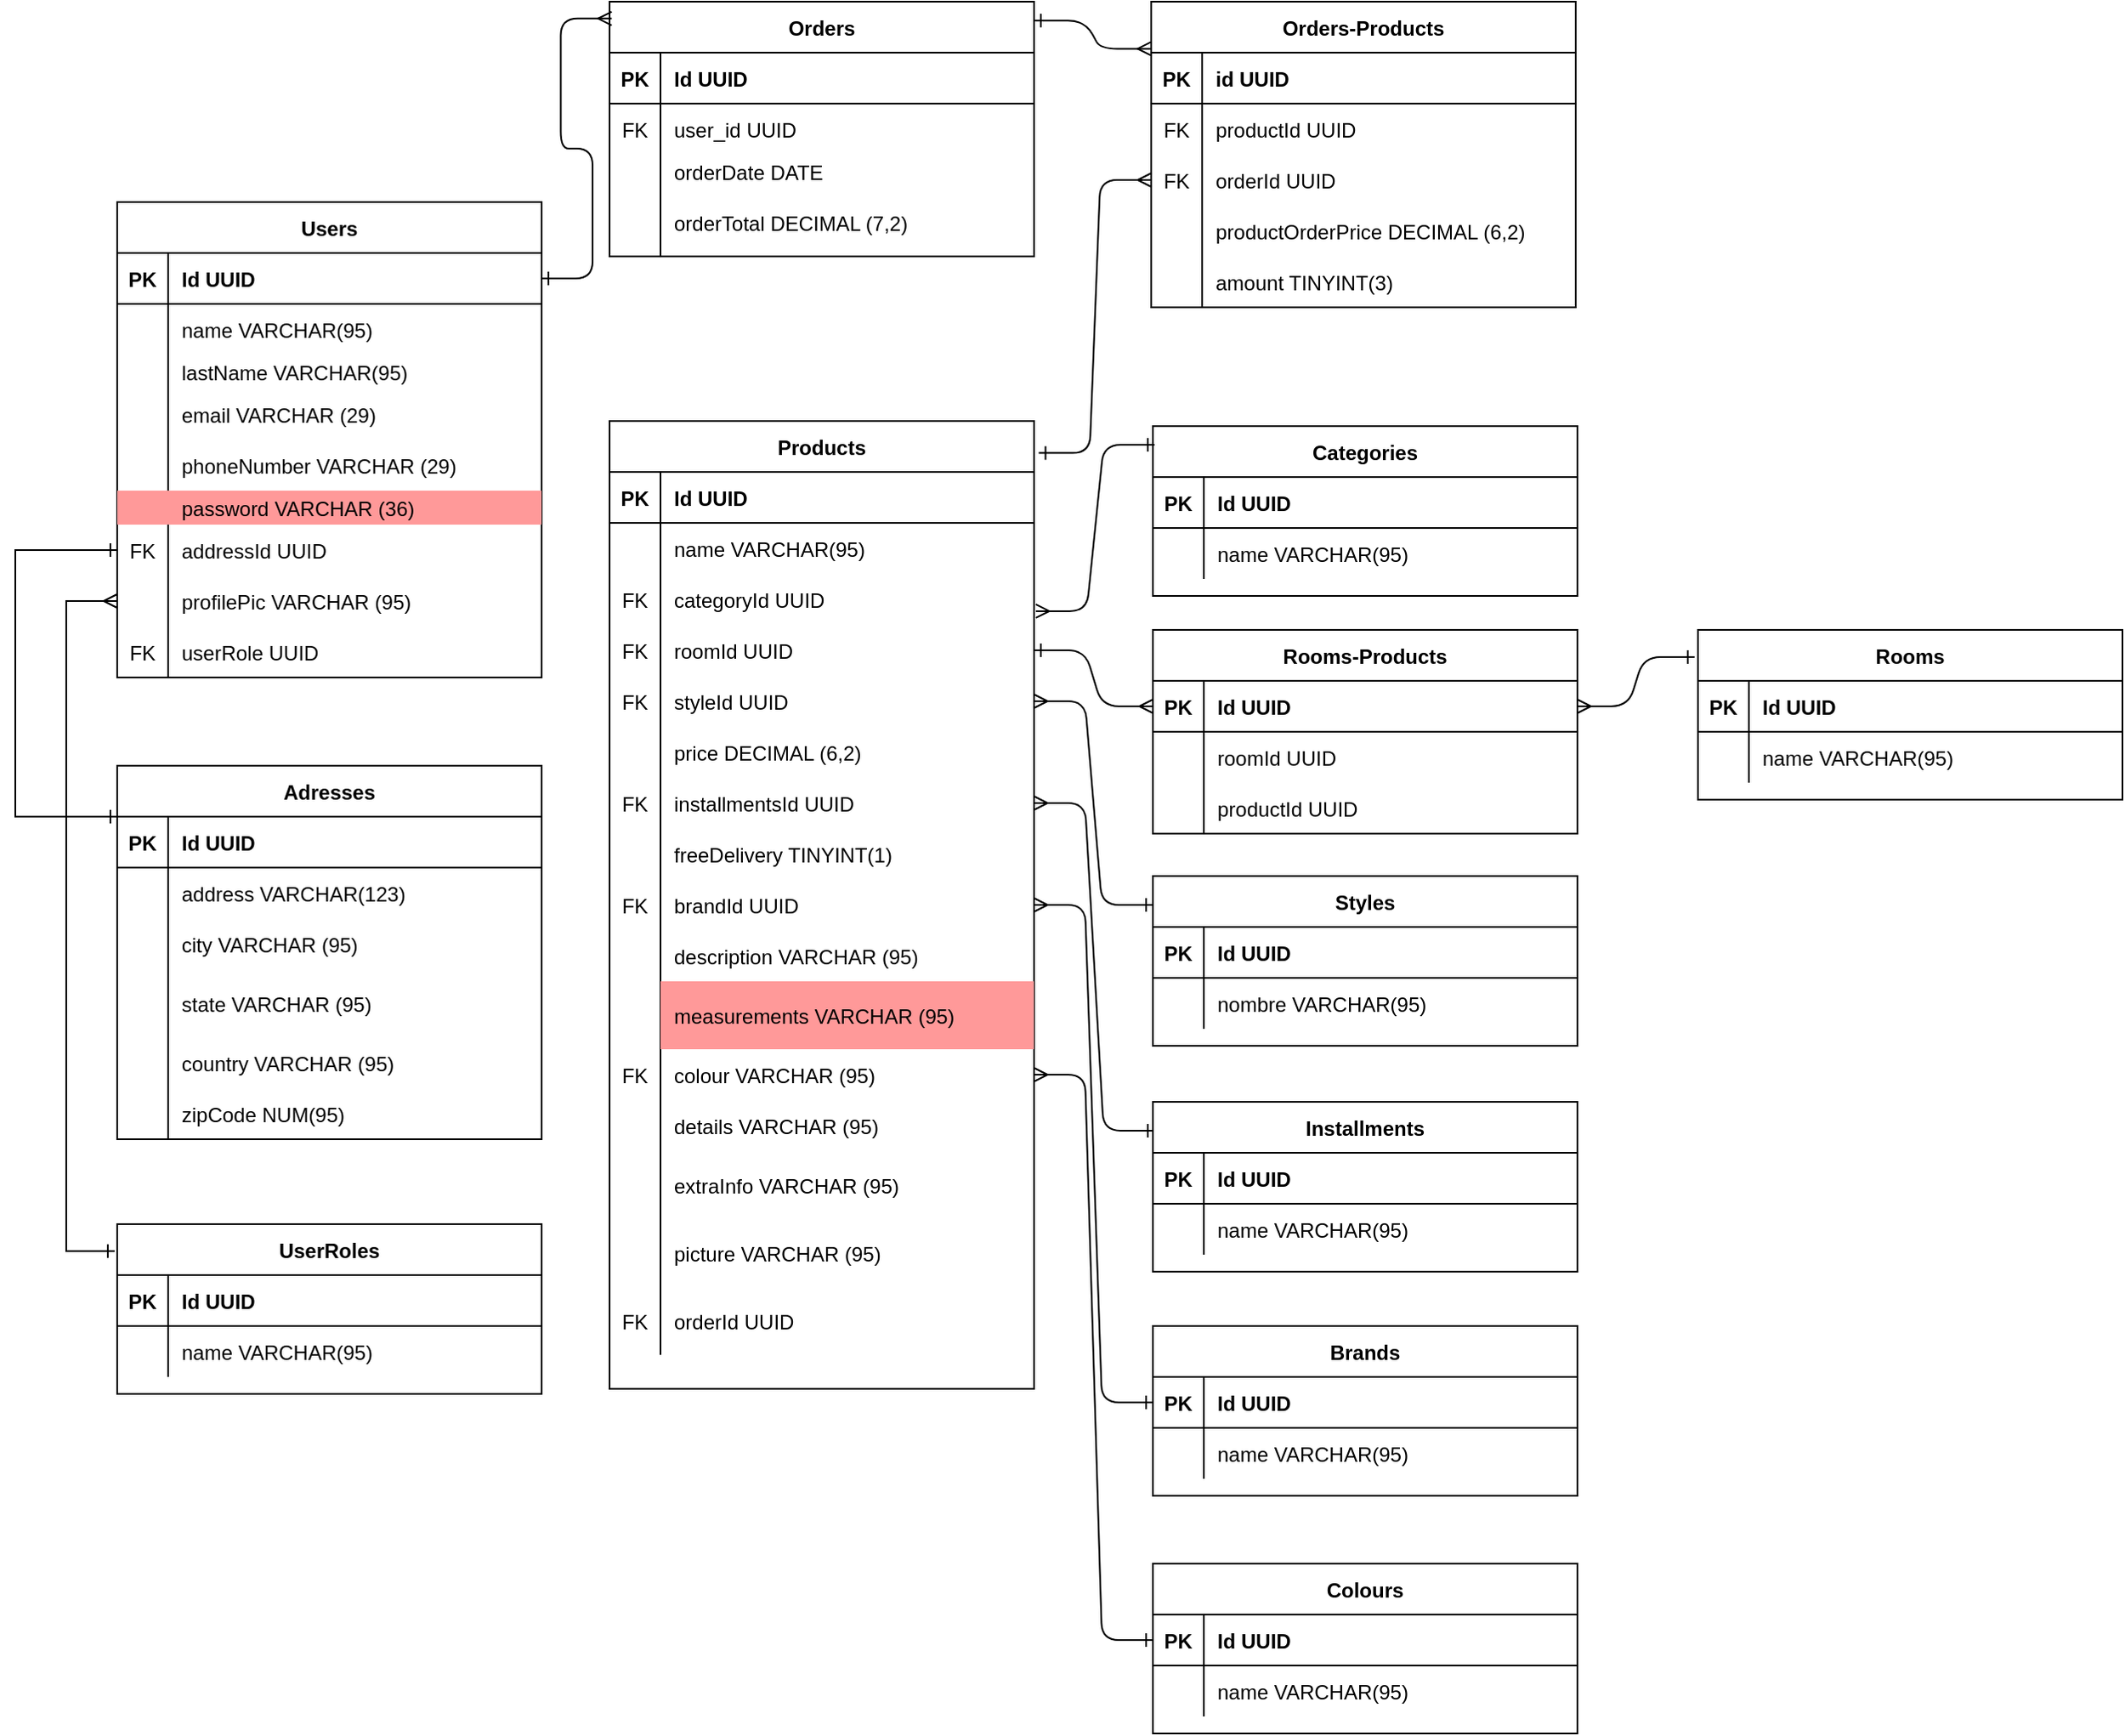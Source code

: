 <mxfile version="20.2.2" type="github">
  <diagram id="R2lEEEUBdFMjLlhIrx00" name="Page-1">
    <mxGraphModel dx="1108" dy="488" grid="1" gridSize="40" guides="1" tooltips="1" connect="1" arrows="1" fold="1" page="1" pageScale="1" pageWidth="1169" pageHeight="827" math="0" shadow="0" extFonts="Permanent Marker^https://fonts.googleapis.com/css?family=Permanent+Marker">
      <root>
        <mxCell id="0" />
        <mxCell id="1" parent="0" />
        <mxCell id="C-vyLk0tnHw3VtMMgP7b-12" value="" style="edgeStyle=entityRelationEdgeStyle;endArrow=ERmany;startArrow=ERone;endFill=0;startFill=0;exitX=0;exitY=0.17;exitDx=0;exitDy=0;entryX=1;entryY=0.5;entryDx=0;entryDy=0;exitPerimeter=0;" parent="1" source="C-vyLk0tnHw3VtMMgP7b-13" target="J-P0UcJTzBurOZCmLvRZ-85" edge="1">
          <mxGeometry width="100" height="100" relative="1" as="geometry">
            <mxPoint x="400" y="375" as="sourcePoint" />
            <mxPoint x="340" y="350" as="targetPoint" />
          </mxGeometry>
        </mxCell>
        <mxCell id="C-vyLk0tnHw3VtMMgP7b-2" value="Products" style="shape=table;startSize=30;container=1;collapsible=1;childLayout=tableLayout;fixedRows=1;rowLines=0;fontStyle=1;align=center;resizeLast=1;" parent="1" vertex="1">
          <mxGeometry x="380" y="367" width="250" height="570" as="geometry" />
        </mxCell>
        <mxCell id="C-vyLk0tnHw3VtMMgP7b-3" value="" style="shape=partialRectangle;collapsible=0;dropTarget=0;pointerEvents=0;fillColor=none;points=[[0,0.5],[1,0.5]];portConstraint=eastwest;top=0;left=0;right=0;bottom=1;" parent="C-vyLk0tnHw3VtMMgP7b-2" vertex="1">
          <mxGeometry y="30" width="250" height="30" as="geometry" />
        </mxCell>
        <mxCell id="C-vyLk0tnHw3VtMMgP7b-4" value="PK" style="shape=partialRectangle;overflow=hidden;connectable=0;fillColor=none;top=0;left=0;bottom=0;right=0;fontStyle=1;" parent="C-vyLk0tnHw3VtMMgP7b-3" vertex="1">
          <mxGeometry width="30" height="30" as="geometry">
            <mxRectangle width="30" height="30" as="alternateBounds" />
          </mxGeometry>
        </mxCell>
        <mxCell id="C-vyLk0tnHw3VtMMgP7b-5" value="Id UUID" style="shape=partialRectangle;overflow=hidden;connectable=0;fillColor=none;top=0;left=0;bottom=0;right=0;align=left;spacingLeft=6;fontStyle=1;" parent="C-vyLk0tnHw3VtMMgP7b-3" vertex="1">
          <mxGeometry x="30" width="220" height="30" as="geometry">
            <mxRectangle width="220" height="30" as="alternateBounds" />
          </mxGeometry>
        </mxCell>
        <mxCell id="C-vyLk0tnHw3VtMMgP7b-6" value="" style="shape=partialRectangle;collapsible=0;dropTarget=0;pointerEvents=0;fillColor=none;points=[[0,0.5],[1,0.5]];portConstraint=eastwest;top=0;left=0;right=0;bottom=0;" parent="C-vyLk0tnHw3VtMMgP7b-2" vertex="1">
          <mxGeometry y="60" width="250" height="30" as="geometry" />
        </mxCell>
        <mxCell id="C-vyLk0tnHw3VtMMgP7b-7" value="" style="shape=partialRectangle;overflow=hidden;connectable=0;fillColor=none;top=0;left=0;bottom=0;right=0;" parent="C-vyLk0tnHw3VtMMgP7b-6" vertex="1">
          <mxGeometry width="30" height="30" as="geometry">
            <mxRectangle width="30" height="30" as="alternateBounds" />
          </mxGeometry>
        </mxCell>
        <mxCell id="C-vyLk0tnHw3VtMMgP7b-8" value="name VARCHAR(95)" style="shape=partialRectangle;overflow=hidden;connectable=0;fillColor=none;top=0;left=0;bottom=0;right=0;align=left;spacingLeft=6;" parent="C-vyLk0tnHw3VtMMgP7b-6" vertex="1">
          <mxGeometry x="30" width="220" height="30" as="geometry">
            <mxRectangle width="220" height="30" as="alternateBounds" />
          </mxGeometry>
        </mxCell>
        <mxCell id="C-vyLk0tnHw3VtMMgP7b-9" value="" style="shape=partialRectangle;collapsible=0;dropTarget=0;pointerEvents=0;fillColor=none;points=[[0,0.5],[1,0.5]];portConstraint=eastwest;top=0;left=0;right=0;bottom=0;" parent="C-vyLk0tnHw3VtMMgP7b-2" vertex="1">
          <mxGeometry y="90" width="250" height="30" as="geometry" />
        </mxCell>
        <mxCell id="C-vyLk0tnHw3VtMMgP7b-10" value="FK" style="shape=partialRectangle;overflow=hidden;connectable=0;fillColor=none;top=0;left=0;bottom=0;right=0;" parent="C-vyLk0tnHw3VtMMgP7b-9" vertex="1">
          <mxGeometry width="30" height="30" as="geometry">
            <mxRectangle width="30" height="30" as="alternateBounds" />
          </mxGeometry>
        </mxCell>
        <mxCell id="C-vyLk0tnHw3VtMMgP7b-11" value="categoryId UUID" style="shape=partialRectangle;overflow=hidden;connectable=0;fillColor=none;top=0;left=0;bottom=0;right=0;align=left;spacingLeft=6;" parent="C-vyLk0tnHw3VtMMgP7b-9" vertex="1">
          <mxGeometry x="30" width="220" height="30" as="geometry">
            <mxRectangle width="220" height="30" as="alternateBounds" />
          </mxGeometry>
        </mxCell>
        <mxCell id="J-P0UcJTzBurOZCmLvRZ-69" value="" style="shape=partialRectangle;collapsible=0;dropTarget=0;pointerEvents=0;fillColor=none;points=[[0,0.5],[1,0.5]];portConstraint=eastwest;top=0;left=0;right=0;bottom=0;" parent="C-vyLk0tnHw3VtMMgP7b-2" vertex="1">
          <mxGeometry y="120" width="250" height="30" as="geometry" />
        </mxCell>
        <mxCell id="J-P0UcJTzBurOZCmLvRZ-70" value="FK" style="shape=partialRectangle;overflow=hidden;connectable=0;fillColor=none;top=0;left=0;bottom=0;right=0;" parent="J-P0UcJTzBurOZCmLvRZ-69" vertex="1">
          <mxGeometry width="30" height="30" as="geometry">
            <mxRectangle width="30" height="30" as="alternateBounds" />
          </mxGeometry>
        </mxCell>
        <mxCell id="J-P0UcJTzBurOZCmLvRZ-71" value="roomId UUID" style="shape=partialRectangle;overflow=hidden;connectable=0;fillColor=none;top=0;left=0;bottom=0;right=0;align=left;spacingLeft=6;" parent="J-P0UcJTzBurOZCmLvRZ-69" vertex="1">
          <mxGeometry x="30" width="220" height="30" as="geometry">
            <mxRectangle width="220" height="30" as="alternateBounds" />
          </mxGeometry>
        </mxCell>
        <mxCell id="J-P0UcJTzBurOZCmLvRZ-85" value="" style="shape=partialRectangle;collapsible=0;dropTarget=0;pointerEvents=0;fillColor=none;points=[[0,0.5],[1,0.5]];portConstraint=eastwest;top=0;left=0;right=0;bottom=0;" parent="C-vyLk0tnHw3VtMMgP7b-2" vertex="1">
          <mxGeometry y="150" width="250" height="30" as="geometry" />
        </mxCell>
        <mxCell id="J-P0UcJTzBurOZCmLvRZ-86" value="FK" style="shape=partialRectangle;overflow=hidden;connectable=0;fillColor=none;top=0;left=0;bottom=0;right=0;" parent="J-P0UcJTzBurOZCmLvRZ-85" vertex="1">
          <mxGeometry width="30" height="30" as="geometry">
            <mxRectangle width="30" height="30" as="alternateBounds" />
          </mxGeometry>
        </mxCell>
        <mxCell id="J-P0UcJTzBurOZCmLvRZ-87" value="styleId UUID" style="shape=partialRectangle;overflow=hidden;connectable=0;fillColor=none;top=0;left=0;bottom=0;right=0;align=left;spacingLeft=6;" parent="J-P0UcJTzBurOZCmLvRZ-85" vertex="1">
          <mxGeometry x="30" width="220" height="30" as="geometry">
            <mxRectangle width="220" height="30" as="alternateBounds" />
          </mxGeometry>
        </mxCell>
        <mxCell id="J-P0UcJTzBurOZCmLvRZ-88" value="" style="shape=partialRectangle;collapsible=0;dropTarget=0;pointerEvents=0;fillColor=none;points=[[0,0.5],[1,0.5]];portConstraint=eastwest;top=0;left=0;right=0;bottom=0;" parent="C-vyLk0tnHw3VtMMgP7b-2" vertex="1">
          <mxGeometry y="180" width="250" height="30" as="geometry" />
        </mxCell>
        <mxCell id="J-P0UcJTzBurOZCmLvRZ-89" value="" style="shape=partialRectangle;overflow=hidden;connectable=0;fillColor=none;top=0;left=0;bottom=0;right=0;" parent="J-P0UcJTzBurOZCmLvRZ-88" vertex="1">
          <mxGeometry width="30" height="30" as="geometry">
            <mxRectangle width="30" height="30" as="alternateBounds" />
          </mxGeometry>
        </mxCell>
        <mxCell id="J-P0UcJTzBurOZCmLvRZ-90" value="price DECIMAL (6,2)" style="shape=partialRectangle;overflow=hidden;connectable=0;fillColor=none;top=0;left=0;bottom=0;right=0;align=left;spacingLeft=6;" parent="J-P0UcJTzBurOZCmLvRZ-88" vertex="1">
          <mxGeometry x="30" width="220" height="30" as="geometry">
            <mxRectangle width="220" height="30" as="alternateBounds" />
          </mxGeometry>
        </mxCell>
        <mxCell id="J-P0UcJTzBurOZCmLvRZ-91" value="" style="shape=partialRectangle;collapsible=0;dropTarget=0;pointerEvents=0;fillColor=none;points=[[0,0.5],[1,0.5]];portConstraint=eastwest;top=0;left=0;right=0;bottom=0;" parent="C-vyLk0tnHw3VtMMgP7b-2" vertex="1">
          <mxGeometry y="210" width="250" height="30" as="geometry" />
        </mxCell>
        <mxCell id="J-P0UcJTzBurOZCmLvRZ-92" value="FK" style="shape=partialRectangle;overflow=hidden;connectable=0;fillColor=none;top=0;left=0;bottom=0;right=0;" parent="J-P0UcJTzBurOZCmLvRZ-91" vertex="1">
          <mxGeometry width="30" height="30" as="geometry">
            <mxRectangle width="30" height="30" as="alternateBounds" />
          </mxGeometry>
        </mxCell>
        <mxCell id="J-P0UcJTzBurOZCmLvRZ-93" value="installmentsId UUID" style="shape=partialRectangle;overflow=hidden;connectable=0;fillColor=none;top=0;left=0;bottom=0;right=0;align=left;spacingLeft=6;" parent="J-P0UcJTzBurOZCmLvRZ-91" vertex="1">
          <mxGeometry x="30" width="220" height="30" as="geometry">
            <mxRectangle width="220" height="30" as="alternateBounds" />
          </mxGeometry>
        </mxCell>
        <mxCell id="J-P0UcJTzBurOZCmLvRZ-144" value="" style="shape=partialRectangle;collapsible=0;dropTarget=0;pointerEvents=0;fillColor=none;points=[[0,0.5],[1,0.5]];portConstraint=eastwest;top=0;left=0;right=0;bottom=0;" parent="C-vyLk0tnHw3VtMMgP7b-2" vertex="1">
          <mxGeometry y="240" width="250" height="30" as="geometry" />
        </mxCell>
        <mxCell id="J-P0UcJTzBurOZCmLvRZ-145" value="" style="shape=partialRectangle;overflow=hidden;connectable=0;fillColor=none;top=0;left=0;bottom=0;right=0;" parent="J-P0UcJTzBurOZCmLvRZ-144" vertex="1">
          <mxGeometry width="30" height="30" as="geometry">
            <mxRectangle width="30" height="30" as="alternateBounds" />
          </mxGeometry>
        </mxCell>
        <mxCell id="J-P0UcJTzBurOZCmLvRZ-146" value="freeDelivery TINYINT(1)" style="shape=partialRectangle;overflow=hidden;connectable=0;fillColor=none;top=0;left=0;bottom=0;right=0;align=left;spacingLeft=6;" parent="J-P0UcJTzBurOZCmLvRZ-144" vertex="1">
          <mxGeometry x="30" width="220" height="30" as="geometry">
            <mxRectangle width="220" height="30" as="alternateBounds" />
          </mxGeometry>
        </mxCell>
        <mxCell id="J-P0UcJTzBurOZCmLvRZ-181" value="" style="shape=partialRectangle;collapsible=0;dropTarget=0;pointerEvents=0;fillColor=none;points=[[0,0.5],[1,0.5]];portConstraint=eastwest;top=0;left=0;right=0;bottom=0;" parent="C-vyLk0tnHw3VtMMgP7b-2" vertex="1">
          <mxGeometry y="270" width="250" height="30" as="geometry" />
        </mxCell>
        <mxCell id="J-P0UcJTzBurOZCmLvRZ-182" value="FK" style="shape=partialRectangle;overflow=hidden;connectable=0;fillColor=none;top=0;left=0;bottom=0;right=0;" parent="J-P0UcJTzBurOZCmLvRZ-181" vertex="1">
          <mxGeometry width="30" height="30" as="geometry">
            <mxRectangle width="30" height="30" as="alternateBounds" />
          </mxGeometry>
        </mxCell>
        <mxCell id="J-P0UcJTzBurOZCmLvRZ-183" value="brandId UUID" style="shape=partialRectangle;overflow=hidden;connectable=0;fillColor=none;top=0;left=0;bottom=0;right=0;align=left;spacingLeft=6;" parent="J-P0UcJTzBurOZCmLvRZ-181" vertex="1">
          <mxGeometry x="30" width="220" height="30" as="geometry">
            <mxRectangle width="220" height="30" as="alternateBounds" />
          </mxGeometry>
        </mxCell>
        <mxCell id="J-P0UcJTzBurOZCmLvRZ-184" value="" style="shape=partialRectangle;collapsible=0;dropTarget=0;pointerEvents=0;fillColor=none;points=[[0,0.5],[1,0.5]];portConstraint=eastwest;top=0;left=0;right=0;bottom=0;" parent="C-vyLk0tnHw3VtMMgP7b-2" vertex="1">
          <mxGeometry y="300" width="250" height="30" as="geometry" />
        </mxCell>
        <mxCell id="J-P0UcJTzBurOZCmLvRZ-185" value="" style="shape=partialRectangle;overflow=hidden;connectable=0;fillColor=none;top=0;left=0;bottom=0;right=0;" parent="J-P0UcJTzBurOZCmLvRZ-184" vertex="1">
          <mxGeometry width="30" height="30" as="geometry">
            <mxRectangle width="30" height="30" as="alternateBounds" />
          </mxGeometry>
        </mxCell>
        <mxCell id="J-P0UcJTzBurOZCmLvRZ-186" value="description VARCHAR (95)" style="shape=partialRectangle;overflow=hidden;connectable=0;fillColor=none;top=0;left=0;bottom=0;right=0;align=left;spacingLeft=6;" parent="J-P0UcJTzBurOZCmLvRZ-184" vertex="1">
          <mxGeometry x="30" width="220" height="30" as="geometry">
            <mxRectangle width="220" height="30" as="alternateBounds" />
          </mxGeometry>
        </mxCell>
        <mxCell id="J-P0UcJTzBurOZCmLvRZ-187" value="" style="shape=partialRectangle;collapsible=0;dropTarget=0;pointerEvents=0;fillColor=none;points=[[0,0.5],[1,0.5]];portConstraint=eastwest;top=0;left=0;right=0;bottom=0;" parent="C-vyLk0tnHw3VtMMgP7b-2" vertex="1">
          <mxGeometry y="330" width="250" height="40" as="geometry" />
        </mxCell>
        <mxCell id="J-P0UcJTzBurOZCmLvRZ-188" value="" style="shape=partialRectangle;overflow=hidden;connectable=0;fillColor=none;top=0;left=0;bottom=0;right=0;" parent="J-P0UcJTzBurOZCmLvRZ-187" vertex="1">
          <mxGeometry width="30" height="40" as="geometry">
            <mxRectangle width="30" height="40" as="alternateBounds" />
          </mxGeometry>
        </mxCell>
        <mxCell id="J-P0UcJTzBurOZCmLvRZ-189" value="measurements VARCHAR (95)" style="shape=partialRectangle;overflow=hidden;connectable=0;fillColor=#FF9999;top=0;left=0;bottom=0;right=0;align=left;spacingLeft=6;" parent="J-P0UcJTzBurOZCmLvRZ-187" vertex="1">
          <mxGeometry x="30" width="220" height="40" as="geometry">
            <mxRectangle width="220" height="40" as="alternateBounds" />
          </mxGeometry>
        </mxCell>
        <mxCell id="J-P0UcJTzBurOZCmLvRZ-190" value="" style="shape=partialRectangle;collapsible=0;dropTarget=0;pointerEvents=0;fillColor=none;points=[[0,0.5],[1,0.5]];portConstraint=eastwest;top=0;left=0;right=0;bottom=0;" parent="C-vyLk0tnHw3VtMMgP7b-2" vertex="1">
          <mxGeometry y="370" width="250" height="30" as="geometry" />
        </mxCell>
        <mxCell id="J-P0UcJTzBurOZCmLvRZ-191" value="FK" style="shape=partialRectangle;overflow=hidden;connectable=0;fillColor=none;top=0;left=0;bottom=0;right=0;" parent="J-P0UcJTzBurOZCmLvRZ-190" vertex="1">
          <mxGeometry width="30" height="30" as="geometry">
            <mxRectangle width="30" height="30" as="alternateBounds" />
          </mxGeometry>
        </mxCell>
        <mxCell id="J-P0UcJTzBurOZCmLvRZ-192" value="colour VARCHAR (95)" style="shape=partialRectangle;overflow=hidden;connectable=0;fillColor=none;top=0;left=0;bottom=0;right=0;align=left;spacingLeft=6;" parent="J-P0UcJTzBurOZCmLvRZ-190" vertex="1">
          <mxGeometry x="30" width="220" height="30" as="geometry">
            <mxRectangle width="220" height="30" as="alternateBounds" />
          </mxGeometry>
        </mxCell>
        <mxCell id="J-P0UcJTzBurOZCmLvRZ-193" value="" style="shape=partialRectangle;collapsible=0;dropTarget=0;pointerEvents=0;fillColor=none;points=[[0,0.5],[1,0.5]];portConstraint=eastwest;top=0;left=0;right=0;bottom=0;" parent="C-vyLk0tnHw3VtMMgP7b-2" vertex="1">
          <mxGeometry y="400" width="250" height="30" as="geometry" />
        </mxCell>
        <mxCell id="J-P0UcJTzBurOZCmLvRZ-194" value="" style="shape=partialRectangle;overflow=hidden;connectable=0;fillColor=none;top=0;left=0;bottom=0;right=0;" parent="J-P0UcJTzBurOZCmLvRZ-193" vertex="1">
          <mxGeometry width="30" height="30" as="geometry">
            <mxRectangle width="30" height="30" as="alternateBounds" />
          </mxGeometry>
        </mxCell>
        <mxCell id="J-P0UcJTzBurOZCmLvRZ-195" value="details VARCHAR (95)" style="shape=partialRectangle;overflow=hidden;connectable=0;fillColor=none;top=0;left=0;bottom=0;right=0;align=left;spacingLeft=6;" parent="J-P0UcJTzBurOZCmLvRZ-193" vertex="1">
          <mxGeometry x="30" width="220" height="30" as="geometry">
            <mxRectangle width="220" height="30" as="alternateBounds" />
          </mxGeometry>
        </mxCell>
        <mxCell id="J-P0UcJTzBurOZCmLvRZ-196" value="" style="shape=partialRectangle;collapsible=0;dropTarget=0;pointerEvents=0;fillColor=none;points=[[0,0.5],[1,0.5]];portConstraint=eastwest;top=0;left=0;right=0;bottom=0;" parent="C-vyLk0tnHw3VtMMgP7b-2" vertex="1">
          <mxGeometry y="430" width="250" height="40" as="geometry" />
        </mxCell>
        <mxCell id="J-P0UcJTzBurOZCmLvRZ-197" value="" style="shape=partialRectangle;overflow=hidden;connectable=0;fillColor=none;top=0;left=0;bottom=0;right=0;" parent="J-P0UcJTzBurOZCmLvRZ-196" vertex="1">
          <mxGeometry width="30" height="40" as="geometry">
            <mxRectangle width="30" height="40" as="alternateBounds" />
          </mxGeometry>
        </mxCell>
        <mxCell id="J-P0UcJTzBurOZCmLvRZ-198" value="extraInfo VARCHAR (95)" style="shape=partialRectangle;overflow=hidden;connectable=0;fillColor=none;top=0;left=0;bottom=0;right=0;align=left;spacingLeft=6;" parent="J-P0UcJTzBurOZCmLvRZ-196" vertex="1">
          <mxGeometry x="30" width="220" height="40" as="geometry">
            <mxRectangle width="220" height="40" as="alternateBounds" />
          </mxGeometry>
        </mxCell>
        <mxCell id="teKQK5fEHj1p9noj8ZQS-198" value="" style="shape=partialRectangle;collapsible=0;dropTarget=0;pointerEvents=0;fillColor=none;points=[[0,0.5],[1,0.5]];portConstraint=eastwest;top=0;left=0;right=0;bottom=0;" parent="C-vyLk0tnHw3VtMMgP7b-2" vertex="1">
          <mxGeometry y="470" width="250" height="40" as="geometry" />
        </mxCell>
        <mxCell id="teKQK5fEHj1p9noj8ZQS-199" value="" style="shape=partialRectangle;overflow=hidden;connectable=0;fillColor=none;top=0;left=0;bottom=0;right=0;" parent="teKQK5fEHj1p9noj8ZQS-198" vertex="1">
          <mxGeometry width="30" height="40" as="geometry">
            <mxRectangle width="30" height="40" as="alternateBounds" />
          </mxGeometry>
        </mxCell>
        <mxCell id="teKQK5fEHj1p9noj8ZQS-200" value="picture VARCHAR (95)" style="shape=partialRectangle;overflow=hidden;connectable=0;fillColor=none;top=0;left=0;bottom=0;right=0;align=left;spacingLeft=6;" parent="teKQK5fEHj1p9noj8ZQS-198" vertex="1">
          <mxGeometry x="30" width="220" height="40" as="geometry">
            <mxRectangle width="220" height="40" as="alternateBounds" />
          </mxGeometry>
        </mxCell>
        <mxCell id="paEFME-XjwUbXCGEZHPD-1" value="" style="shape=partialRectangle;collapsible=0;dropTarget=0;pointerEvents=0;fillColor=none;points=[[0,0.5],[1,0.5]];portConstraint=eastwest;top=0;left=0;right=0;bottom=0;" vertex="1" parent="C-vyLk0tnHw3VtMMgP7b-2">
          <mxGeometry y="510" width="250" height="40" as="geometry" />
        </mxCell>
        <mxCell id="paEFME-XjwUbXCGEZHPD-2" value="FK" style="shape=partialRectangle;overflow=hidden;connectable=0;fillColor=none;top=0;left=0;bottom=0;right=0;" vertex="1" parent="paEFME-XjwUbXCGEZHPD-1">
          <mxGeometry width="30" height="40" as="geometry">
            <mxRectangle width="30" height="40" as="alternateBounds" />
          </mxGeometry>
        </mxCell>
        <mxCell id="paEFME-XjwUbXCGEZHPD-3" value="orderId UUID" style="shape=partialRectangle;overflow=hidden;connectable=0;fillColor=none;top=0;left=0;bottom=0;right=0;align=left;spacingLeft=6;" vertex="1" parent="paEFME-XjwUbXCGEZHPD-1">
          <mxGeometry x="30" width="220" height="40" as="geometry">
            <mxRectangle width="220" height="40" as="alternateBounds" />
          </mxGeometry>
        </mxCell>
        <mxCell id="C-vyLk0tnHw3VtMMgP7b-13" value="Styles" style="shape=table;startSize=30;container=1;collapsible=1;childLayout=tableLayout;fixedRows=1;rowLines=0;fontStyle=1;align=center;resizeLast=1;" parent="1" vertex="1">
          <mxGeometry x="700" y="635" width="250" height="100" as="geometry" />
        </mxCell>
        <mxCell id="C-vyLk0tnHw3VtMMgP7b-14" value="" style="shape=partialRectangle;collapsible=0;dropTarget=0;pointerEvents=0;fillColor=none;points=[[0,0.5],[1,0.5]];portConstraint=eastwest;top=0;left=0;right=0;bottom=1;" parent="C-vyLk0tnHw3VtMMgP7b-13" vertex="1">
          <mxGeometry y="30" width="250" height="30" as="geometry" />
        </mxCell>
        <mxCell id="C-vyLk0tnHw3VtMMgP7b-15" value="PK" style="shape=partialRectangle;overflow=hidden;connectable=0;fillColor=none;top=0;left=0;bottom=0;right=0;fontStyle=1;" parent="C-vyLk0tnHw3VtMMgP7b-14" vertex="1">
          <mxGeometry width="30" height="30" as="geometry">
            <mxRectangle width="30" height="30" as="alternateBounds" />
          </mxGeometry>
        </mxCell>
        <mxCell id="C-vyLk0tnHw3VtMMgP7b-16" value="Id UUID" style="shape=partialRectangle;overflow=hidden;connectable=0;fillColor=none;top=0;left=0;bottom=0;right=0;align=left;spacingLeft=6;fontStyle=1;" parent="C-vyLk0tnHw3VtMMgP7b-14" vertex="1">
          <mxGeometry x="30" width="220" height="30" as="geometry">
            <mxRectangle width="220" height="30" as="alternateBounds" />
          </mxGeometry>
        </mxCell>
        <mxCell id="C-vyLk0tnHw3VtMMgP7b-17" value="" style="shape=partialRectangle;collapsible=0;dropTarget=0;pointerEvents=0;fillColor=none;points=[[0,0.5],[1,0.5]];portConstraint=eastwest;top=0;left=0;right=0;bottom=0;" parent="C-vyLk0tnHw3VtMMgP7b-13" vertex="1">
          <mxGeometry y="60" width="250" height="30" as="geometry" />
        </mxCell>
        <mxCell id="C-vyLk0tnHw3VtMMgP7b-18" value="" style="shape=partialRectangle;overflow=hidden;connectable=0;fillColor=none;top=0;left=0;bottom=0;right=0;" parent="C-vyLk0tnHw3VtMMgP7b-17" vertex="1">
          <mxGeometry width="30" height="30" as="geometry">
            <mxRectangle width="30" height="30" as="alternateBounds" />
          </mxGeometry>
        </mxCell>
        <mxCell id="C-vyLk0tnHw3VtMMgP7b-19" value="nombre VARCHAR(95)" style="shape=partialRectangle;overflow=hidden;connectable=0;fillColor=none;top=0;left=0;bottom=0;right=0;align=left;spacingLeft=6;" parent="C-vyLk0tnHw3VtMMgP7b-17" vertex="1">
          <mxGeometry x="30" width="220" height="30" as="geometry">
            <mxRectangle width="220" height="30" as="alternateBounds" />
          </mxGeometry>
        </mxCell>
        <mxCell id="teKQK5fEHj1p9noj8ZQS-344" value="" style="edgeStyle=elbowEdgeStyle;rounded=0;orthogonalLoop=1;jettySize=auto;html=1;startArrow=ERone;startFill=0;endArrow=ERone;endFill=0;exitX=0;exitY=0.5;exitDx=0;exitDy=0;" parent="1" source="J-P0UcJTzBurOZCmLvRZ-63" edge="1">
          <mxGeometry relative="1" as="geometry">
            <mxPoint x="90" y="600" as="targetPoint" />
            <Array as="points">
              <mxPoint x="30" y="510" />
            </Array>
          </mxGeometry>
        </mxCell>
        <mxCell id="C-vyLk0tnHw3VtMMgP7b-23" value="Users" style="shape=table;startSize=30;container=1;collapsible=1;childLayout=tableLayout;fixedRows=1;rowLines=0;fontStyle=1;align=center;resizeLast=1;" parent="1" vertex="1">
          <mxGeometry x="90" y="238" width="250" height="280" as="geometry" />
        </mxCell>
        <mxCell id="C-vyLk0tnHw3VtMMgP7b-24" value="" style="shape=partialRectangle;collapsible=0;dropTarget=0;pointerEvents=0;fillColor=none;points=[[0,0.5],[1,0.5]];portConstraint=eastwest;top=0;left=0;right=0;bottom=1;" parent="C-vyLk0tnHw3VtMMgP7b-23" vertex="1">
          <mxGeometry y="30" width="250" height="30" as="geometry" />
        </mxCell>
        <mxCell id="C-vyLk0tnHw3VtMMgP7b-25" value="PK" style="shape=partialRectangle;overflow=hidden;connectable=0;fillColor=none;top=0;left=0;bottom=0;right=0;fontStyle=1;" parent="C-vyLk0tnHw3VtMMgP7b-24" vertex="1">
          <mxGeometry width="30" height="30" as="geometry">
            <mxRectangle width="30" height="30" as="alternateBounds" />
          </mxGeometry>
        </mxCell>
        <mxCell id="C-vyLk0tnHw3VtMMgP7b-26" value="Id UUID" style="shape=partialRectangle;overflow=hidden;connectable=0;fillColor=none;top=0;left=0;bottom=0;right=0;align=left;spacingLeft=6;fontStyle=1;" parent="C-vyLk0tnHw3VtMMgP7b-24" vertex="1">
          <mxGeometry x="30" width="220" height="30" as="geometry">
            <mxRectangle width="220" height="30" as="alternateBounds" />
          </mxGeometry>
        </mxCell>
        <mxCell id="C-vyLk0tnHw3VtMMgP7b-27" value="" style="shape=partialRectangle;collapsible=0;dropTarget=0;pointerEvents=0;fillColor=none;points=[[0,0.5],[1,0.5]];portConstraint=eastwest;top=0;left=0;right=0;bottom=0;" parent="C-vyLk0tnHw3VtMMgP7b-23" vertex="1">
          <mxGeometry y="60" width="250" height="30" as="geometry" />
        </mxCell>
        <mxCell id="C-vyLk0tnHw3VtMMgP7b-28" value="" style="shape=partialRectangle;overflow=hidden;connectable=0;fillColor=none;top=0;left=0;bottom=0;right=0;" parent="C-vyLk0tnHw3VtMMgP7b-27" vertex="1">
          <mxGeometry width="30" height="30" as="geometry">
            <mxRectangle width="30" height="30" as="alternateBounds" />
          </mxGeometry>
        </mxCell>
        <mxCell id="C-vyLk0tnHw3VtMMgP7b-29" value="name VARCHAR(95)" style="shape=partialRectangle;overflow=hidden;connectable=0;fillColor=none;top=0;left=0;bottom=0;right=0;align=left;spacingLeft=6;" parent="C-vyLk0tnHw3VtMMgP7b-27" vertex="1">
          <mxGeometry x="30" width="220" height="30" as="geometry">
            <mxRectangle width="220" height="30" as="alternateBounds" />
          </mxGeometry>
        </mxCell>
        <mxCell id="J-P0UcJTzBurOZCmLvRZ-1" value="" style="shape=partialRectangle;collapsible=0;dropTarget=0;pointerEvents=0;fillColor=none;points=[[0,0.5],[1,0.5]];portConstraint=eastwest;top=0;left=0;right=0;bottom=0;" parent="C-vyLk0tnHw3VtMMgP7b-23" vertex="1">
          <mxGeometry y="90" width="250" height="20" as="geometry" />
        </mxCell>
        <mxCell id="J-P0UcJTzBurOZCmLvRZ-2" value="" style="shape=partialRectangle;overflow=hidden;connectable=0;fillColor=none;top=0;left=0;bottom=0;right=0;" parent="J-P0UcJTzBurOZCmLvRZ-1" vertex="1">
          <mxGeometry width="30" height="20" as="geometry">
            <mxRectangle width="30" height="20" as="alternateBounds" />
          </mxGeometry>
        </mxCell>
        <mxCell id="J-P0UcJTzBurOZCmLvRZ-3" value="lastName VARCHAR(95)" style="shape=partialRectangle;overflow=hidden;connectable=0;fillColor=none;top=0;left=0;bottom=0;right=0;align=left;spacingLeft=6;" parent="J-P0UcJTzBurOZCmLvRZ-1" vertex="1">
          <mxGeometry x="30" width="220" height="20" as="geometry">
            <mxRectangle width="220" height="20" as="alternateBounds" />
          </mxGeometry>
        </mxCell>
        <mxCell id="J-P0UcJTzBurOZCmLvRZ-16" value="" style="shape=partialRectangle;collapsible=0;dropTarget=0;pointerEvents=0;fillColor=none;points=[[0,0.5],[1,0.5]];portConstraint=eastwest;top=0;left=0;right=0;bottom=0;" parent="C-vyLk0tnHw3VtMMgP7b-23" vertex="1">
          <mxGeometry y="110" width="250" height="30" as="geometry" />
        </mxCell>
        <mxCell id="J-P0UcJTzBurOZCmLvRZ-17" value="" style="shape=partialRectangle;overflow=hidden;connectable=0;fillColor=none;top=0;left=0;bottom=0;right=0;" parent="J-P0UcJTzBurOZCmLvRZ-16" vertex="1">
          <mxGeometry width="30" height="30" as="geometry">
            <mxRectangle width="30" height="30" as="alternateBounds" />
          </mxGeometry>
        </mxCell>
        <mxCell id="J-P0UcJTzBurOZCmLvRZ-18" value="email VARCHAR (29)" style="shape=partialRectangle;overflow=hidden;connectable=0;fillColor=none;top=0;left=0;bottom=0;right=0;align=left;spacingLeft=6;" parent="J-P0UcJTzBurOZCmLvRZ-16" vertex="1">
          <mxGeometry x="30" width="220" height="30" as="geometry">
            <mxRectangle width="220" height="30" as="alternateBounds" />
          </mxGeometry>
        </mxCell>
        <mxCell id="J-P0UcJTzBurOZCmLvRZ-19" value="" style="shape=partialRectangle;collapsible=0;dropTarget=0;pointerEvents=0;fillColor=none;points=[[0,0.5],[1,0.5]];portConstraint=eastwest;top=0;left=0;right=0;bottom=0;" parent="C-vyLk0tnHw3VtMMgP7b-23" vertex="1">
          <mxGeometry y="140" width="250" height="30" as="geometry" />
        </mxCell>
        <mxCell id="J-P0UcJTzBurOZCmLvRZ-20" value="" style="shape=partialRectangle;overflow=hidden;connectable=0;fillColor=none;top=0;left=0;bottom=0;right=0;" parent="J-P0UcJTzBurOZCmLvRZ-19" vertex="1">
          <mxGeometry width="30" height="30" as="geometry">
            <mxRectangle width="30" height="30" as="alternateBounds" />
          </mxGeometry>
        </mxCell>
        <mxCell id="J-P0UcJTzBurOZCmLvRZ-21" value="phoneNumber VARCHAR (29)" style="shape=partialRectangle;overflow=hidden;connectable=0;fillColor=none;top=0;left=0;bottom=0;right=0;align=left;spacingLeft=6;" parent="J-P0UcJTzBurOZCmLvRZ-19" vertex="1">
          <mxGeometry x="30" width="220" height="30" as="geometry">
            <mxRectangle width="220" height="30" as="alternateBounds" />
          </mxGeometry>
        </mxCell>
        <mxCell id="J-P0UcJTzBurOZCmLvRZ-22" value="" style="shape=partialRectangle;collapsible=0;dropTarget=0;pointerEvents=0;fillColor=#FF9999;points=[[0,0.5],[1,0.5]];portConstraint=eastwest;top=0;left=0;right=0;bottom=0;" parent="C-vyLk0tnHw3VtMMgP7b-23" vertex="1">
          <mxGeometry y="170" width="250" height="20" as="geometry" />
        </mxCell>
        <mxCell id="J-P0UcJTzBurOZCmLvRZ-23" value="" style="shape=partialRectangle;overflow=hidden;connectable=0;fillColor=none;top=0;left=0;bottom=0;right=0;" parent="J-P0UcJTzBurOZCmLvRZ-22" vertex="1">
          <mxGeometry width="30" height="20" as="geometry">
            <mxRectangle width="30" height="20" as="alternateBounds" />
          </mxGeometry>
        </mxCell>
        <mxCell id="J-P0UcJTzBurOZCmLvRZ-24" value="password VARCHAR (36)" style="shape=partialRectangle;overflow=hidden;connectable=0;fillColor=#FF9999;top=0;left=0;bottom=0;right=0;align=left;spacingLeft=6;" parent="J-P0UcJTzBurOZCmLvRZ-22" vertex="1">
          <mxGeometry x="30" width="220" height="20" as="geometry">
            <mxRectangle width="220" height="20" as="alternateBounds" />
          </mxGeometry>
        </mxCell>
        <mxCell id="J-P0UcJTzBurOZCmLvRZ-63" value="" style="shape=partialRectangle;collapsible=0;dropTarget=0;pointerEvents=0;fillColor=none;points=[[0,0.5],[1,0.5]];portConstraint=eastwest;top=0;left=0;right=0;bottom=0;" parent="C-vyLk0tnHw3VtMMgP7b-23" vertex="1">
          <mxGeometry y="190" width="250" height="30" as="geometry" />
        </mxCell>
        <mxCell id="J-P0UcJTzBurOZCmLvRZ-64" value="FK" style="shape=partialRectangle;overflow=hidden;connectable=0;fillColor=none;top=0;left=0;bottom=0;right=0;" parent="J-P0UcJTzBurOZCmLvRZ-63" vertex="1">
          <mxGeometry width="30" height="30" as="geometry">
            <mxRectangle width="30" height="30" as="alternateBounds" />
          </mxGeometry>
        </mxCell>
        <mxCell id="J-P0UcJTzBurOZCmLvRZ-65" value="addressId UUID" style="shape=partialRectangle;overflow=hidden;connectable=0;fillColor=none;top=0;left=0;bottom=0;right=0;align=left;spacingLeft=6;" parent="J-P0UcJTzBurOZCmLvRZ-63" vertex="1">
          <mxGeometry x="30" width="220" height="30" as="geometry">
            <mxRectangle width="220" height="30" as="alternateBounds" />
          </mxGeometry>
        </mxCell>
        <mxCell id="teKQK5fEHj1p9noj8ZQS-245" value="" style="shape=partialRectangle;collapsible=0;dropTarget=0;pointerEvents=0;fillColor=none;points=[[0,0.5],[1,0.5]];portConstraint=eastwest;top=0;left=0;right=0;bottom=0;" parent="C-vyLk0tnHw3VtMMgP7b-23" vertex="1">
          <mxGeometry y="220" width="250" height="30" as="geometry" />
        </mxCell>
        <mxCell id="teKQK5fEHj1p9noj8ZQS-246" value="" style="shape=partialRectangle;overflow=hidden;connectable=0;fillColor=none;top=0;left=0;bottom=0;right=0;" parent="teKQK5fEHj1p9noj8ZQS-245" vertex="1">
          <mxGeometry width="30" height="30" as="geometry">
            <mxRectangle width="30" height="30" as="alternateBounds" />
          </mxGeometry>
        </mxCell>
        <mxCell id="teKQK5fEHj1p9noj8ZQS-247" value="profilePic VARCHAR (95)" style="shape=partialRectangle;overflow=hidden;connectable=0;fillColor=none;top=0;left=0;bottom=0;right=0;align=left;spacingLeft=6;" parent="teKQK5fEHj1p9noj8ZQS-245" vertex="1">
          <mxGeometry x="30" width="220" height="30" as="geometry">
            <mxRectangle width="220" height="30" as="alternateBounds" />
          </mxGeometry>
        </mxCell>
        <mxCell id="teKQK5fEHj1p9noj8ZQS-248" value="" style="shape=partialRectangle;collapsible=0;dropTarget=0;pointerEvents=0;fillColor=none;points=[[0,0.5],[1,0.5]];portConstraint=eastwest;top=0;left=0;right=0;bottom=0;" parent="C-vyLk0tnHw3VtMMgP7b-23" vertex="1">
          <mxGeometry y="250" width="250" height="30" as="geometry" />
        </mxCell>
        <mxCell id="teKQK5fEHj1p9noj8ZQS-249" value="FK" style="shape=partialRectangle;overflow=hidden;connectable=0;fillColor=none;top=0;left=0;bottom=0;right=0;" parent="teKQK5fEHj1p9noj8ZQS-248" vertex="1">
          <mxGeometry width="30" height="30" as="geometry">
            <mxRectangle width="30" height="30" as="alternateBounds" />
          </mxGeometry>
        </mxCell>
        <mxCell id="teKQK5fEHj1p9noj8ZQS-250" value="userRole UUID" style="shape=partialRectangle;overflow=hidden;connectable=0;fillColor=none;top=0;left=0;bottom=0;right=0;align=left;spacingLeft=6;" parent="teKQK5fEHj1p9noj8ZQS-248" vertex="1">
          <mxGeometry x="30" width="220" height="30" as="geometry">
            <mxRectangle width="220" height="30" as="alternateBounds" />
          </mxGeometry>
        </mxCell>
        <mxCell id="J-P0UcJTzBurOZCmLvRZ-206" value="Categories" style="shape=table;startSize=30;container=1;collapsible=1;childLayout=tableLayout;fixedRows=1;rowLines=0;fontStyle=1;align=center;resizeLast=1;" parent="1" vertex="1">
          <mxGeometry x="700" y="370" width="250" height="100" as="geometry" />
        </mxCell>
        <mxCell id="J-P0UcJTzBurOZCmLvRZ-207" value="" style="shape=partialRectangle;collapsible=0;dropTarget=0;pointerEvents=0;fillColor=none;points=[[0,0.5],[1,0.5]];portConstraint=eastwest;top=0;left=0;right=0;bottom=1;" parent="J-P0UcJTzBurOZCmLvRZ-206" vertex="1">
          <mxGeometry y="30" width="250" height="30" as="geometry" />
        </mxCell>
        <mxCell id="J-P0UcJTzBurOZCmLvRZ-208" value="PK" style="shape=partialRectangle;overflow=hidden;connectable=0;fillColor=none;top=0;left=0;bottom=0;right=0;fontStyle=1;" parent="J-P0UcJTzBurOZCmLvRZ-207" vertex="1">
          <mxGeometry width="30" height="30" as="geometry">
            <mxRectangle width="30" height="30" as="alternateBounds" />
          </mxGeometry>
        </mxCell>
        <mxCell id="J-P0UcJTzBurOZCmLvRZ-209" value="Id UUID" style="shape=partialRectangle;overflow=hidden;connectable=0;fillColor=none;top=0;left=0;bottom=0;right=0;align=left;spacingLeft=6;fontStyle=1;" parent="J-P0UcJTzBurOZCmLvRZ-207" vertex="1">
          <mxGeometry x="30" width="220" height="30" as="geometry">
            <mxRectangle width="220" height="30" as="alternateBounds" />
          </mxGeometry>
        </mxCell>
        <mxCell id="J-P0UcJTzBurOZCmLvRZ-210" value="" style="shape=partialRectangle;collapsible=0;dropTarget=0;pointerEvents=0;fillColor=none;points=[[0,0.5],[1,0.5]];portConstraint=eastwest;top=0;left=0;right=0;bottom=0;" parent="J-P0UcJTzBurOZCmLvRZ-206" vertex="1">
          <mxGeometry y="60" width="250" height="30" as="geometry" />
        </mxCell>
        <mxCell id="J-P0UcJTzBurOZCmLvRZ-211" value="" style="shape=partialRectangle;overflow=hidden;connectable=0;fillColor=none;top=0;left=0;bottom=0;right=0;" parent="J-P0UcJTzBurOZCmLvRZ-210" vertex="1">
          <mxGeometry width="30" height="30" as="geometry">
            <mxRectangle width="30" height="30" as="alternateBounds" />
          </mxGeometry>
        </mxCell>
        <mxCell id="J-P0UcJTzBurOZCmLvRZ-212" value="name VARCHAR(95)" style="shape=partialRectangle;overflow=hidden;connectable=0;fillColor=none;top=0;left=0;bottom=0;right=0;align=left;spacingLeft=6;" parent="J-P0UcJTzBurOZCmLvRZ-210" vertex="1">
          <mxGeometry x="30" width="220" height="30" as="geometry">
            <mxRectangle width="220" height="30" as="alternateBounds" />
          </mxGeometry>
        </mxCell>
        <mxCell id="J-P0UcJTzBurOZCmLvRZ-213" value="Rooms" style="shape=table;startSize=30;container=1;collapsible=1;childLayout=tableLayout;fixedRows=1;rowLines=0;fontStyle=1;align=center;resizeLast=1;" parent="1" vertex="1">
          <mxGeometry x="1021" y="490" width="250" height="100" as="geometry" />
        </mxCell>
        <mxCell id="J-P0UcJTzBurOZCmLvRZ-214" value="" style="shape=partialRectangle;collapsible=0;dropTarget=0;pointerEvents=0;fillColor=none;points=[[0,0.5],[1,0.5]];portConstraint=eastwest;top=0;left=0;right=0;bottom=1;" parent="J-P0UcJTzBurOZCmLvRZ-213" vertex="1">
          <mxGeometry y="30" width="250" height="30" as="geometry" />
        </mxCell>
        <mxCell id="J-P0UcJTzBurOZCmLvRZ-215" value="PK" style="shape=partialRectangle;overflow=hidden;connectable=0;fillColor=none;top=0;left=0;bottom=0;right=0;fontStyle=1;" parent="J-P0UcJTzBurOZCmLvRZ-214" vertex="1">
          <mxGeometry width="30" height="30" as="geometry">
            <mxRectangle width="30" height="30" as="alternateBounds" />
          </mxGeometry>
        </mxCell>
        <mxCell id="J-P0UcJTzBurOZCmLvRZ-216" value="Id UUID" style="shape=partialRectangle;overflow=hidden;connectable=0;fillColor=none;top=0;left=0;bottom=0;right=0;align=left;spacingLeft=6;fontStyle=1;" parent="J-P0UcJTzBurOZCmLvRZ-214" vertex="1">
          <mxGeometry x="30" width="220" height="30" as="geometry">
            <mxRectangle width="220" height="30" as="alternateBounds" />
          </mxGeometry>
        </mxCell>
        <mxCell id="J-P0UcJTzBurOZCmLvRZ-217" value="" style="shape=partialRectangle;collapsible=0;dropTarget=0;pointerEvents=0;fillColor=none;points=[[0,0.5],[1,0.5]];portConstraint=eastwest;top=0;left=0;right=0;bottom=0;" parent="J-P0UcJTzBurOZCmLvRZ-213" vertex="1">
          <mxGeometry y="60" width="250" height="30" as="geometry" />
        </mxCell>
        <mxCell id="J-P0UcJTzBurOZCmLvRZ-218" value="" style="shape=partialRectangle;overflow=hidden;connectable=0;fillColor=none;top=0;left=0;bottom=0;right=0;" parent="J-P0UcJTzBurOZCmLvRZ-217" vertex="1">
          <mxGeometry width="30" height="30" as="geometry">
            <mxRectangle width="30" height="30" as="alternateBounds" />
          </mxGeometry>
        </mxCell>
        <mxCell id="J-P0UcJTzBurOZCmLvRZ-219" value="name VARCHAR(95)" style="shape=partialRectangle;overflow=hidden;connectable=0;fillColor=none;top=0;left=0;bottom=0;right=0;align=left;spacingLeft=6;" parent="J-P0UcJTzBurOZCmLvRZ-217" vertex="1">
          <mxGeometry x="30" width="220" height="30" as="geometry">
            <mxRectangle width="220" height="30" as="alternateBounds" />
          </mxGeometry>
        </mxCell>
        <mxCell id="J-P0UcJTzBurOZCmLvRZ-239" value="" style="edgeStyle=entityRelationEdgeStyle;endArrow=ERmany;startArrow=ERone;endFill=0;startFill=0;exitX=0.004;exitY=0.11;exitDx=0;exitDy=0;entryX=1.004;entryY=0.733;entryDx=0;entryDy=0;exitPerimeter=0;entryPerimeter=0;" parent="1" source="J-P0UcJTzBurOZCmLvRZ-206" target="C-vyLk0tnHw3VtMMgP7b-9" edge="1">
          <mxGeometry width="100" height="100" relative="1" as="geometry">
            <mxPoint x="760" y="472" as="sourcePoint" />
            <mxPoint x="640" y="470" as="targetPoint" />
          </mxGeometry>
        </mxCell>
        <mxCell id="J-P0UcJTzBurOZCmLvRZ-240" value="" style="edgeStyle=entityRelationEdgeStyle;endArrow=ERmany;startArrow=ERone;endFill=0;startFill=0;entryX=1;entryY=0.5;entryDx=0;entryDy=0;exitX=0.004;exitY=0.17;exitDx=0;exitDy=0;exitPerimeter=0;" parent="1" source="J-P0UcJTzBurOZCmLvRZ-242" target="J-P0UcJTzBurOZCmLvRZ-91" edge="1">
          <mxGeometry width="100" height="100" relative="1" as="geometry">
            <mxPoint x="680" y="770" as="sourcePoint" />
            <mxPoint x="600" y="700.99" as="targetPoint" />
          </mxGeometry>
        </mxCell>
        <mxCell id="J-P0UcJTzBurOZCmLvRZ-242" value="Installments" style="shape=table;startSize=30;container=1;collapsible=1;childLayout=tableLayout;fixedRows=1;rowLines=0;fontStyle=1;align=center;resizeLast=1;" parent="1" vertex="1">
          <mxGeometry x="700" y="768" width="250" height="100" as="geometry" />
        </mxCell>
        <mxCell id="J-P0UcJTzBurOZCmLvRZ-243" value="" style="shape=partialRectangle;collapsible=0;dropTarget=0;pointerEvents=0;fillColor=none;points=[[0,0.5],[1,0.5]];portConstraint=eastwest;top=0;left=0;right=0;bottom=1;" parent="J-P0UcJTzBurOZCmLvRZ-242" vertex="1">
          <mxGeometry y="30" width="250" height="30" as="geometry" />
        </mxCell>
        <mxCell id="J-P0UcJTzBurOZCmLvRZ-244" value="PK" style="shape=partialRectangle;overflow=hidden;connectable=0;fillColor=none;top=0;left=0;bottom=0;right=0;fontStyle=1;" parent="J-P0UcJTzBurOZCmLvRZ-243" vertex="1">
          <mxGeometry width="30" height="30" as="geometry">
            <mxRectangle width="30" height="30" as="alternateBounds" />
          </mxGeometry>
        </mxCell>
        <mxCell id="J-P0UcJTzBurOZCmLvRZ-245" value="Id UUID" style="shape=partialRectangle;overflow=hidden;connectable=0;fillColor=none;top=0;left=0;bottom=0;right=0;align=left;spacingLeft=6;fontStyle=1;" parent="J-P0UcJTzBurOZCmLvRZ-243" vertex="1">
          <mxGeometry x="30" width="220" height="30" as="geometry">
            <mxRectangle width="220" height="30" as="alternateBounds" />
          </mxGeometry>
        </mxCell>
        <mxCell id="J-P0UcJTzBurOZCmLvRZ-246" value="" style="shape=partialRectangle;collapsible=0;dropTarget=0;pointerEvents=0;fillColor=none;points=[[0,0.5],[1,0.5]];portConstraint=eastwest;top=0;left=0;right=0;bottom=0;" parent="J-P0UcJTzBurOZCmLvRZ-242" vertex="1">
          <mxGeometry y="60" width="250" height="30" as="geometry" />
        </mxCell>
        <mxCell id="J-P0UcJTzBurOZCmLvRZ-247" value="" style="shape=partialRectangle;overflow=hidden;connectable=0;fillColor=none;top=0;left=0;bottom=0;right=0;" parent="J-P0UcJTzBurOZCmLvRZ-246" vertex="1">
          <mxGeometry width="30" height="30" as="geometry">
            <mxRectangle width="30" height="30" as="alternateBounds" />
          </mxGeometry>
        </mxCell>
        <mxCell id="J-P0UcJTzBurOZCmLvRZ-248" value="name VARCHAR(95)" style="shape=partialRectangle;overflow=hidden;connectable=0;fillColor=none;top=0;left=0;bottom=0;right=0;align=left;spacingLeft=6;" parent="J-P0UcJTzBurOZCmLvRZ-246" vertex="1">
          <mxGeometry x="30" width="220" height="30" as="geometry">
            <mxRectangle width="220" height="30" as="alternateBounds" />
          </mxGeometry>
        </mxCell>
        <mxCell id="teKQK5fEHj1p9noj8ZQS-61" value="Orders-Products" style="shape=table;startSize=30;container=1;collapsible=1;childLayout=tableLayout;fixedRows=1;rowLines=0;fontStyle=1;align=center;resizeLast=1;" parent="1" vertex="1">
          <mxGeometry x="699" y="120" width="250" height="180" as="geometry" />
        </mxCell>
        <mxCell id="teKQK5fEHj1p9noj8ZQS-62" value="" style="shape=partialRectangle;collapsible=0;dropTarget=0;pointerEvents=0;fillColor=none;points=[[0,0.5],[1,0.5]];portConstraint=eastwest;top=0;left=0;right=0;bottom=1;" parent="teKQK5fEHj1p9noj8ZQS-61" vertex="1">
          <mxGeometry y="30" width="250" height="30" as="geometry" />
        </mxCell>
        <mxCell id="teKQK5fEHj1p9noj8ZQS-63" value="PK" style="shape=partialRectangle;overflow=hidden;connectable=0;fillColor=none;top=0;left=0;bottom=0;right=0;fontStyle=1;" parent="teKQK5fEHj1p9noj8ZQS-62" vertex="1">
          <mxGeometry width="30" height="30" as="geometry">
            <mxRectangle width="30" height="30" as="alternateBounds" />
          </mxGeometry>
        </mxCell>
        <mxCell id="teKQK5fEHj1p9noj8ZQS-64" value="id UUID" style="shape=partialRectangle;overflow=hidden;connectable=0;fillColor=none;top=0;left=0;bottom=0;right=0;align=left;spacingLeft=6;fontStyle=1;" parent="teKQK5fEHj1p9noj8ZQS-62" vertex="1">
          <mxGeometry x="30" width="220" height="30" as="geometry">
            <mxRectangle width="220" height="30" as="alternateBounds" />
          </mxGeometry>
        </mxCell>
        <mxCell id="teKQK5fEHj1p9noj8ZQS-65" value="" style="shape=partialRectangle;collapsible=0;dropTarget=0;pointerEvents=0;fillColor=none;points=[[0,0.5],[1,0.5]];portConstraint=eastwest;top=0;left=0;right=0;bottom=0;" parent="teKQK5fEHj1p9noj8ZQS-61" vertex="1">
          <mxGeometry y="60" width="250" height="30" as="geometry" />
        </mxCell>
        <mxCell id="teKQK5fEHj1p9noj8ZQS-66" value="FK" style="shape=partialRectangle;overflow=hidden;connectable=0;fillColor=none;top=0;left=0;bottom=0;right=0;" parent="teKQK5fEHj1p9noj8ZQS-65" vertex="1">
          <mxGeometry width="30" height="30" as="geometry">
            <mxRectangle width="30" height="30" as="alternateBounds" />
          </mxGeometry>
        </mxCell>
        <mxCell id="teKQK5fEHj1p9noj8ZQS-67" value="productId UUID" style="shape=partialRectangle;overflow=hidden;connectable=0;fillColor=none;top=0;left=0;bottom=0;right=0;align=left;spacingLeft=6;" parent="teKQK5fEHj1p9noj8ZQS-65" vertex="1">
          <mxGeometry x="30" width="220" height="30" as="geometry">
            <mxRectangle width="220" height="30" as="alternateBounds" />
          </mxGeometry>
        </mxCell>
        <mxCell id="teKQK5fEHj1p9noj8ZQS-68" value="" style="shape=partialRectangle;collapsible=0;dropTarget=0;pointerEvents=0;fillColor=none;points=[[0,0.5],[1,0.5]];portConstraint=eastwest;top=0;left=0;right=0;bottom=0;" parent="teKQK5fEHj1p9noj8ZQS-61" vertex="1">
          <mxGeometry y="90" width="250" height="30" as="geometry" />
        </mxCell>
        <mxCell id="teKQK5fEHj1p9noj8ZQS-69" value="FK" style="shape=partialRectangle;overflow=hidden;connectable=0;fillColor=none;top=0;left=0;bottom=0;right=0;" parent="teKQK5fEHj1p9noj8ZQS-68" vertex="1">
          <mxGeometry width="30" height="30" as="geometry">
            <mxRectangle width="30" height="30" as="alternateBounds" />
          </mxGeometry>
        </mxCell>
        <mxCell id="teKQK5fEHj1p9noj8ZQS-70" value="orderId UUID" style="shape=partialRectangle;overflow=hidden;connectable=0;fillColor=none;top=0;left=0;bottom=0;right=0;align=left;spacingLeft=6;" parent="teKQK5fEHj1p9noj8ZQS-68" vertex="1">
          <mxGeometry x="30" width="220" height="30" as="geometry">
            <mxRectangle width="220" height="30" as="alternateBounds" />
          </mxGeometry>
        </mxCell>
        <mxCell id="teKQK5fEHj1p9noj8ZQS-346" value="" style="shape=partialRectangle;collapsible=0;dropTarget=0;pointerEvents=0;fillColor=none;points=[[0,0.5],[1,0.5]];portConstraint=eastwest;top=0;left=0;right=0;bottom=0;" parent="teKQK5fEHj1p9noj8ZQS-61" vertex="1">
          <mxGeometry y="120" width="250" height="30" as="geometry" />
        </mxCell>
        <mxCell id="teKQK5fEHj1p9noj8ZQS-347" value="" style="shape=partialRectangle;overflow=hidden;connectable=0;fillColor=none;top=0;left=0;bottom=0;right=0;" parent="teKQK5fEHj1p9noj8ZQS-346" vertex="1">
          <mxGeometry width="30" height="30" as="geometry">
            <mxRectangle width="30" height="30" as="alternateBounds" />
          </mxGeometry>
        </mxCell>
        <mxCell id="teKQK5fEHj1p9noj8ZQS-348" value="productOrderPrice DECIMAL (6,2)" style="shape=partialRectangle;overflow=hidden;connectable=0;fillColor=none;top=0;left=0;bottom=0;right=0;align=left;spacingLeft=6;" parent="teKQK5fEHj1p9noj8ZQS-346" vertex="1">
          <mxGeometry x="30" width="220" height="30" as="geometry">
            <mxRectangle width="220" height="30" as="alternateBounds" />
          </mxGeometry>
        </mxCell>
        <mxCell id="teKQK5fEHj1p9noj8ZQS-363" value="" style="shape=partialRectangle;collapsible=0;dropTarget=0;pointerEvents=0;fillColor=none;points=[[0,0.5],[1,0.5]];portConstraint=eastwest;top=0;left=0;right=0;bottom=0;" parent="teKQK5fEHj1p9noj8ZQS-61" vertex="1">
          <mxGeometry y="150" width="250" height="30" as="geometry" />
        </mxCell>
        <mxCell id="teKQK5fEHj1p9noj8ZQS-364" value="" style="shape=partialRectangle;overflow=hidden;connectable=0;fillColor=none;top=0;left=0;bottom=0;right=0;" parent="teKQK5fEHj1p9noj8ZQS-363" vertex="1">
          <mxGeometry width="30" height="30" as="geometry">
            <mxRectangle width="30" height="30" as="alternateBounds" />
          </mxGeometry>
        </mxCell>
        <mxCell id="teKQK5fEHj1p9noj8ZQS-365" value="amount TINYINT(3)" style="shape=partialRectangle;overflow=hidden;connectable=0;fillColor=none;top=0;left=0;bottom=0;right=0;align=left;spacingLeft=6;" parent="teKQK5fEHj1p9noj8ZQS-363" vertex="1">
          <mxGeometry x="30" width="220" height="30" as="geometry">
            <mxRectangle width="220" height="30" as="alternateBounds" />
          </mxGeometry>
        </mxCell>
        <mxCell id="teKQK5fEHj1p9noj8ZQS-81" value="Orders" style="shape=table;startSize=30;container=1;collapsible=1;childLayout=tableLayout;fixedRows=1;rowLines=0;fontStyle=1;align=center;resizeLast=1;" parent="1" vertex="1">
          <mxGeometry x="380" y="120" width="250" height="150" as="geometry" />
        </mxCell>
        <mxCell id="teKQK5fEHj1p9noj8ZQS-82" value="" style="shape=partialRectangle;collapsible=0;dropTarget=0;pointerEvents=0;fillColor=none;points=[[0,0.5],[1,0.5]];portConstraint=eastwest;top=0;left=0;right=0;bottom=1;" parent="teKQK5fEHj1p9noj8ZQS-81" vertex="1">
          <mxGeometry y="30" width="250" height="30" as="geometry" />
        </mxCell>
        <mxCell id="teKQK5fEHj1p9noj8ZQS-83" value="PK" style="shape=partialRectangle;overflow=hidden;connectable=0;fillColor=none;top=0;left=0;bottom=0;right=0;fontStyle=1;" parent="teKQK5fEHj1p9noj8ZQS-82" vertex="1">
          <mxGeometry width="30" height="30" as="geometry">
            <mxRectangle width="30" height="30" as="alternateBounds" />
          </mxGeometry>
        </mxCell>
        <mxCell id="teKQK5fEHj1p9noj8ZQS-84" value="Id UUID" style="shape=partialRectangle;overflow=hidden;connectable=0;fillColor=none;top=0;left=0;bottom=0;right=0;align=left;spacingLeft=6;fontStyle=1;" parent="teKQK5fEHj1p9noj8ZQS-82" vertex="1">
          <mxGeometry x="30" width="220" height="30" as="geometry">
            <mxRectangle width="220" height="30" as="alternateBounds" />
          </mxGeometry>
        </mxCell>
        <mxCell id="teKQK5fEHj1p9noj8ZQS-85" value="" style="shape=partialRectangle;collapsible=0;dropTarget=0;pointerEvents=0;fillColor=none;points=[[0,0.5],[1,0.5]];portConstraint=eastwest;top=0;left=0;right=0;bottom=0;" parent="teKQK5fEHj1p9noj8ZQS-81" vertex="1">
          <mxGeometry y="60" width="250" height="30" as="geometry" />
        </mxCell>
        <mxCell id="teKQK5fEHj1p9noj8ZQS-86" value="FK" style="shape=partialRectangle;overflow=hidden;connectable=0;fillColor=none;top=0;left=0;bottom=0;right=0;" parent="teKQK5fEHj1p9noj8ZQS-85" vertex="1">
          <mxGeometry width="30" height="30" as="geometry">
            <mxRectangle width="30" height="30" as="alternateBounds" />
          </mxGeometry>
        </mxCell>
        <mxCell id="teKQK5fEHj1p9noj8ZQS-87" value="user_id UUID" style="shape=partialRectangle;overflow=hidden;connectable=0;fillColor=none;top=0;left=0;bottom=0;right=0;align=left;spacingLeft=6;" parent="teKQK5fEHj1p9noj8ZQS-85" vertex="1">
          <mxGeometry x="30" width="220" height="30" as="geometry">
            <mxRectangle width="220" height="30" as="alternateBounds" />
          </mxGeometry>
        </mxCell>
        <mxCell id="teKQK5fEHj1p9noj8ZQS-88" value="" style="shape=partialRectangle;collapsible=0;dropTarget=0;pointerEvents=0;fillColor=none;points=[[0,0.5],[1,0.5]];portConstraint=eastwest;top=0;left=0;right=0;bottom=0;" parent="teKQK5fEHj1p9noj8ZQS-81" vertex="1">
          <mxGeometry y="90" width="250" height="20" as="geometry" />
        </mxCell>
        <mxCell id="teKQK5fEHj1p9noj8ZQS-89" value="" style="shape=partialRectangle;overflow=hidden;connectable=0;fillColor=none;top=0;left=0;bottom=0;right=0;" parent="teKQK5fEHj1p9noj8ZQS-88" vertex="1">
          <mxGeometry width="30" height="20" as="geometry">
            <mxRectangle width="30" height="20" as="alternateBounds" />
          </mxGeometry>
        </mxCell>
        <mxCell id="teKQK5fEHj1p9noj8ZQS-90" value="orderDate DATE" style="shape=partialRectangle;overflow=hidden;connectable=0;fillColor=none;top=0;left=0;bottom=0;right=0;align=left;spacingLeft=6;" parent="teKQK5fEHj1p9noj8ZQS-88" vertex="1">
          <mxGeometry x="30" width="220" height="20" as="geometry">
            <mxRectangle width="220" height="20" as="alternateBounds" />
          </mxGeometry>
        </mxCell>
        <mxCell id="teKQK5fEHj1p9noj8ZQS-97" value="" style="shape=partialRectangle;collapsible=0;dropTarget=0;pointerEvents=0;fillColor=none;points=[[0,0.5],[1,0.5]];portConstraint=eastwest;top=0;left=0;right=0;bottom=0;" parent="teKQK5fEHj1p9noj8ZQS-81" vertex="1">
          <mxGeometry y="110" width="250" height="40" as="geometry" />
        </mxCell>
        <mxCell id="teKQK5fEHj1p9noj8ZQS-98" value="" style="shape=partialRectangle;overflow=hidden;connectable=0;fillColor=none;top=0;left=0;bottom=0;right=0;" parent="teKQK5fEHj1p9noj8ZQS-97" vertex="1">
          <mxGeometry width="30" height="40" as="geometry">
            <mxRectangle width="30" height="40" as="alternateBounds" />
          </mxGeometry>
        </mxCell>
        <mxCell id="teKQK5fEHj1p9noj8ZQS-99" value="orderTotal DECIMAL (7,2)" style="shape=partialRectangle;overflow=hidden;connectable=0;fillColor=none;top=0;left=0;bottom=0;right=0;align=left;spacingLeft=6;" parent="teKQK5fEHj1p9noj8ZQS-97" vertex="1">
          <mxGeometry x="30" width="220" height="40" as="geometry">
            <mxRectangle width="220" height="40" as="alternateBounds" />
          </mxGeometry>
        </mxCell>
        <mxCell id="teKQK5fEHj1p9noj8ZQS-120" value="" style="edgeStyle=entityRelationEdgeStyle;endArrow=ERmany;startArrow=ERone;endFill=0;startFill=0;exitX=1.011;exitY=0.033;exitDx=0;exitDy=0;exitPerimeter=0;entryX=0;entryY=0.5;entryDx=0;entryDy=0;" parent="1" source="C-vyLk0tnHw3VtMMgP7b-2" target="teKQK5fEHj1p9noj8ZQS-68" edge="1">
          <mxGeometry width="100" height="100" relative="1" as="geometry">
            <mxPoint x="787" y="290.0" as="sourcePoint" />
            <mxPoint x="710.0" y="290.6" as="targetPoint" />
          </mxGeometry>
        </mxCell>
        <mxCell id="teKQK5fEHj1p9noj8ZQS-121" value="" style="edgeStyle=entityRelationEdgeStyle;endArrow=ERmany;startArrow=ERone;endFill=0;startFill=0;exitX=1;exitY=0.074;exitDx=0;exitDy=0;entryX=0;entryY=0.154;entryDx=0;entryDy=0;exitPerimeter=0;entryPerimeter=0;" parent="1" source="teKQK5fEHj1p9noj8ZQS-81" target="teKQK5fEHj1p9noj8ZQS-61" edge="1">
          <mxGeometry width="100" height="100" relative="1" as="geometry">
            <mxPoint x="630" y="302.49" as="sourcePoint" />
            <mxPoint x="747.25" y="140" as="targetPoint" />
          </mxGeometry>
        </mxCell>
        <mxCell id="teKQK5fEHj1p9noj8ZQS-123" value="" style="edgeStyle=entityRelationEdgeStyle;endArrow=ERmany;startArrow=ERone;endFill=0;startFill=0;entryX=0.005;entryY=0.066;entryDx=0;entryDy=0;exitX=1;exitY=0.5;exitDx=0;exitDy=0;entryPerimeter=0;" parent="1" source="C-vyLk0tnHw3VtMMgP7b-24" target="teKQK5fEHj1p9noj8ZQS-81" edge="1">
          <mxGeometry width="100" height="100" relative="1" as="geometry">
            <mxPoint x="320" y="610" as="sourcePoint" />
            <mxPoint x="312.0" y="165" as="targetPoint" />
          </mxGeometry>
        </mxCell>
        <mxCell id="teKQK5fEHj1p9noj8ZQS-129" value="Rooms-Products" style="shape=table;startSize=30;container=1;collapsible=1;childLayout=tableLayout;fixedRows=1;rowLines=0;fontStyle=1;align=center;resizeLast=1;" parent="1" vertex="1">
          <mxGeometry x="700" y="490" width="250" height="120" as="geometry" />
        </mxCell>
        <mxCell id="teKQK5fEHj1p9noj8ZQS-130" value="" style="shape=partialRectangle;collapsible=0;dropTarget=0;pointerEvents=0;fillColor=none;points=[[0,0.5],[1,0.5]];portConstraint=eastwest;top=0;left=0;right=0;bottom=1;" parent="teKQK5fEHj1p9noj8ZQS-129" vertex="1">
          <mxGeometry y="30" width="250" height="30" as="geometry" />
        </mxCell>
        <mxCell id="teKQK5fEHj1p9noj8ZQS-131" value="PK" style="shape=partialRectangle;overflow=hidden;connectable=0;fillColor=none;top=0;left=0;bottom=0;right=0;fontStyle=1;" parent="teKQK5fEHj1p9noj8ZQS-130" vertex="1">
          <mxGeometry width="30" height="30" as="geometry">
            <mxRectangle width="30" height="30" as="alternateBounds" />
          </mxGeometry>
        </mxCell>
        <mxCell id="teKQK5fEHj1p9noj8ZQS-132" value="Id UUID" style="shape=partialRectangle;overflow=hidden;connectable=0;fillColor=none;top=0;left=0;bottom=0;right=0;align=left;spacingLeft=6;fontStyle=1;" parent="teKQK5fEHj1p9noj8ZQS-130" vertex="1">
          <mxGeometry x="30" width="220" height="30" as="geometry">
            <mxRectangle width="220" height="30" as="alternateBounds" />
          </mxGeometry>
        </mxCell>
        <mxCell id="teKQK5fEHj1p9noj8ZQS-133" value="" style="shape=partialRectangle;collapsible=0;dropTarget=0;pointerEvents=0;fillColor=none;points=[[0,0.5],[1,0.5]];portConstraint=eastwest;top=0;left=0;right=0;bottom=0;" parent="teKQK5fEHj1p9noj8ZQS-129" vertex="1">
          <mxGeometry y="60" width="250" height="30" as="geometry" />
        </mxCell>
        <mxCell id="teKQK5fEHj1p9noj8ZQS-134" value="" style="shape=partialRectangle;overflow=hidden;connectable=0;fillColor=none;top=0;left=0;bottom=0;right=0;" parent="teKQK5fEHj1p9noj8ZQS-133" vertex="1">
          <mxGeometry width="30" height="30" as="geometry">
            <mxRectangle width="30" height="30" as="alternateBounds" />
          </mxGeometry>
        </mxCell>
        <mxCell id="teKQK5fEHj1p9noj8ZQS-135" value="roomId UUID" style="shape=partialRectangle;overflow=hidden;connectable=0;fillColor=none;top=0;left=0;bottom=0;right=0;align=left;spacingLeft=6;" parent="teKQK5fEHj1p9noj8ZQS-133" vertex="1">
          <mxGeometry x="30" width="220" height="30" as="geometry">
            <mxRectangle width="220" height="30" as="alternateBounds" />
          </mxGeometry>
        </mxCell>
        <mxCell id="teKQK5fEHj1p9noj8ZQS-137" value="" style="shape=partialRectangle;collapsible=0;dropTarget=0;pointerEvents=0;fillColor=none;points=[[0,0.5],[1,0.5]];portConstraint=eastwest;top=0;left=0;right=0;bottom=0;" parent="teKQK5fEHj1p9noj8ZQS-129" vertex="1">
          <mxGeometry y="90" width="250" height="30" as="geometry" />
        </mxCell>
        <mxCell id="teKQK5fEHj1p9noj8ZQS-138" value="" style="shape=partialRectangle;overflow=hidden;connectable=0;fillColor=none;top=0;left=0;bottom=0;right=0;" parent="teKQK5fEHj1p9noj8ZQS-137" vertex="1">
          <mxGeometry width="30" height="30" as="geometry">
            <mxRectangle width="30" height="30" as="alternateBounds" />
          </mxGeometry>
        </mxCell>
        <mxCell id="teKQK5fEHj1p9noj8ZQS-139" value="productId UUID" style="shape=partialRectangle;overflow=hidden;connectable=0;fillColor=none;top=0;left=0;bottom=0;right=0;align=left;spacingLeft=6;" parent="teKQK5fEHj1p9noj8ZQS-137" vertex="1">
          <mxGeometry x="30" width="220" height="30" as="geometry">
            <mxRectangle width="220" height="30" as="alternateBounds" />
          </mxGeometry>
        </mxCell>
        <mxCell id="teKQK5fEHj1p9noj8ZQS-136" value="" style="edgeStyle=entityRelationEdgeStyle;endArrow=ERmany;startArrow=ERone;endFill=0;startFill=0;entryX=1;entryY=0.5;entryDx=0;entryDy=0;exitX=-0.008;exitY=0.16;exitDx=0;exitDy=0;exitPerimeter=0;" parent="1" source="J-P0UcJTzBurOZCmLvRZ-213" target="teKQK5fEHj1p9noj8ZQS-130" edge="1">
          <mxGeometry width="100" height="100" relative="1" as="geometry">
            <mxPoint x="1019" y="506" as="sourcePoint" />
            <mxPoint x="630" y="505" as="targetPoint" />
          </mxGeometry>
        </mxCell>
        <mxCell id="J-P0UcJTzBurOZCmLvRZ-241" value="" style="edgeStyle=entityRelationEdgeStyle;endArrow=ERmany;startArrow=ERone;endFill=0;startFill=0;entryX=0;entryY=0.5;entryDx=0;entryDy=0;exitX=1;exitY=0.5;exitDx=0;exitDy=0;" parent="1" source="J-P0UcJTzBurOZCmLvRZ-69" target="teKQK5fEHj1p9noj8ZQS-130" edge="1">
          <mxGeometry width="100" height="100" relative="1" as="geometry">
            <mxPoint x="641" y="491.99" as="sourcePoint" />
            <mxPoint x="690" y="505" as="targetPoint" />
          </mxGeometry>
        </mxCell>
        <mxCell id="teKQK5fEHj1p9noj8ZQS-142" value="Brands" style="shape=table;startSize=30;container=1;collapsible=1;childLayout=tableLayout;fixedRows=1;rowLines=0;fontStyle=1;align=center;resizeLast=1;" parent="1" vertex="1">
          <mxGeometry x="700" y="900" width="250" height="100" as="geometry" />
        </mxCell>
        <mxCell id="teKQK5fEHj1p9noj8ZQS-143" value="" style="shape=partialRectangle;collapsible=0;dropTarget=0;pointerEvents=0;fillColor=none;points=[[0,0.5],[1,0.5]];portConstraint=eastwest;top=0;left=0;right=0;bottom=1;" parent="teKQK5fEHj1p9noj8ZQS-142" vertex="1">
          <mxGeometry y="30" width="250" height="30" as="geometry" />
        </mxCell>
        <mxCell id="teKQK5fEHj1p9noj8ZQS-144" value="PK" style="shape=partialRectangle;overflow=hidden;connectable=0;fillColor=none;top=0;left=0;bottom=0;right=0;fontStyle=1;" parent="teKQK5fEHj1p9noj8ZQS-143" vertex="1">
          <mxGeometry width="30" height="30" as="geometry">
            <mxRectangle width="30" height="30" as="alternateBounds" />
          </mxGeometry>
        </mxCell>
        <mxCell id="teKQK5fEHj1p9noj8ZQS-145" value="Id UUID" style="shape=partialRectangle;overflow=hidden;connectable=0;fillColor=none;top=0;left=0;bottom=0;right=0;align=left;spacingLeft=6;fontStyle=1;" parent="teKQK5fEHj1p9noj8ZQS-143" vertex="1">
          <mxGeometry x="30" width="220" height="30" as="geometry">
            <mxRectangle width="220" height="30" as="alternateBounds" />
          </mxGeometry>
        </mxCell>
        <mxCell id="teKQK5fEHj1p9noj8ZQS-146" value="" style="shape=partialRectangle;collapsible=0;dropTarget=0;pointerEvents=0;fillColor=none;points=[[0,0.5],[1,0.5]];portConstraint=eastwest;top=0;left=0;right=0;bottom=0;" parent="teKQK5fEHj1p9noj8ZQS-142" vertex="1">
          <mxGeometry y="60" width="250" height="30" as="geometry" />
        </mxCell>
        <mxCell id="teKQK5fEHj1p9noj8ZQS-147" value="" style="shape=partialRectangle;overflow=hidden;connectable=0;fillColor=none;top=0;left=0;bottom=0;right=0;" parent="teKQK5fEHj1p9noj8ZQS-146" vertex="1">
          <mxGeometry width="30" height="30" as="geometry">
            <mxRectangle width="30" height="30" as="alternateBounds" />
          </mxGeometry>
        </mxCell>
        <mxCell id="teKQK5fEHj1p9noj8ZQS-148" value="name VARCHAR(95)" style="shape=partialRectangle;overflow=hidden;connectable=0;fillColor=none;top=0;left=0;bottom=0;right=0;align=left;spacingLeft=6;" parent="teKQK5fEHj1p9noj8ZQS-146" vertex="1">
          <mxGeometry x="30" width="220" height="30" as="geometry">
            <mxRectangle width="220" height="30" as="alternateBounds" />
          </mxGeometry>
        </mxCell>
        <mxCell id="teKQK5fEHj1p9noj8ZQS-201" value="" style="edgeStyle=entityRelationEdgeStyle;endArrow=ERmany;startArrow=ERone;endFill=0;startFill=0;entryX=1;entryY=0.5;entryDx=0;entryDy=0;exitX=0;exitY=0.5;exitDx=0;exitDy=0;" parent="1" source="teKQK5fEHj1p9noj8ZQS-143" target="J-P0UcJTzBurOZCmLvRZ-181" edge="1">
          <mxGeometry width="100" height="100" relative="1" as="geometry">
            <mxPoint x="731" y="847" as="sourcePoint" />
            <mxPoint x="660" y="625" as="targetPoint" />
          </mxGeometry>
        </mxCell>
        <mxCell id="teKQK5fEHj1p9noj8ZQS-302" value="" style="edgeStyle=elbowEdgeStyle;rounded=0;orthogonalLoop=1;jettySize=auto;html=1;startArrow=ERone;startFill=0;endArrow=ERmany;endFill=0;entryX=0;entryY=0.5;entryDx=0;entryDy=0;exitX=-0.006;exitY=0.159;exitDx=0;exitDy=0;exitPerimeter=0;" parent="1" source="teKQK5fEHj1p9noj8ZQS-251" target="teKQK5fEHj1p9noj8ZQS-245" edge="1">
          <mxGeometry relative="1" as="geometry">
            <Array as="points">
              <mxPoint x="60" y="840" />
            </Array>
          </mxGeometry>
        </mxCell>
        <mxCell id="teKQK5fEHj1p9noj8ZQS-251" value="UserRoles" style="shape=table;startSize=30;container=1;collapsible=1;childLayout=tableLayout;fixedRows=1;rowLines=0;fontStyle=1;align=center;resizeLast=1;" parent="1" vertex="1">
          <mxGeometry x="90" y="840" width="250" height="100" as="geometry" />
        </mxCell>
        <mxCell id="teKQK5fEHj1p9noj8ZQS-252" value="" style="shape=partialRectangle;collapsible=0;dropTarget=0;pointerEvents=0;fillColor=none;points=[[0,0.5],[1,0.5]];portConstraint=eastwest;top=0;left=0;right=0;bottom=1;" parent="teKQK5fEHj1p9noj8ZQS-251" vertex="1">
          <mxGeometry y="30" width="250" height="30" as="geometry" />
        </mxCell>
        <mxCell id="teKQK5fEHj1p9noj8ZQS-253" value="PK" style="shape=partialRectangle;overflow=hidden;connectable=0;fillColor=none;top=0;left=0;bottom=0;right=0;fontStyle=1;" parent="teKQK5fEHj1p9noj8ZQS-252" vertex="1">
          <mxGeometry width="30" height="30" as="geometry">
            <mxRectangle width="30" height="30" as="alternateBounds" />
          </mxGeometry>
        </mxCell>
        <mxCell id="teKQK5fEHj1p9noj8ZQS-254" value="Id UUID" style="shape=partialRectangle;overflow=hidden;connectable=0;fillColor=none;top=0;left=0;bottom=0;right=0;align=left;spacingLeft=6;fontStyle=1;" parent="teKQK5fEHj1p9noj8ZQS-252" vertex="1">
          <mxGeometry x="30" width="220" height="30" as="geometry">
            <mxRectangle width="220" height="30" as="alternateBounds" />
          </mxGeometry>
        </mxCell>
        <mxCell id="teKQK5fEHj1p9noj8ZQS-255" value="" style="shape=partialRectangle;collapsible=0;dropTarget=0;pointerEvents=0;fillColor=none;points=[[0,0.5],[1,0.5]];portConstraint=eastwest;top=0;left=0;right=0;bottom=0;" parent="teKQK5fEHj1p9noj8ZQS-251" vertex="1">
          <mxGeometry y="60" width="250" height="30" as="geometry" />
        </mxCell>
        <mxCell id="teKQK5fEHj1p9noj8ZQS-256" value="" style="shape=partialRectangle;overflow=hidden;connectable=0;fillColor=none;top=0;left=0;bottom=0;right=0;" parent="teKQK5fEHj1p9noj8ZQS-255" vertex="1">
          <mxGeometry width="30" height="30" as="geometry">
            <mxRectangle width="30" height="30" as="alternateBounds" />
          </mxGeometry>
        </mxCell>
        <mxCell id="teKQK5fEHj1p9noj8ZQS-257" value="name VARCHAR(95)" style="shape=partialRectangle;overflow=hidden;connectable=0;fillColor=none;top=0;left=0;bottom=0;right=0;align=left;spacingLeft=6;" parent="teKQK5fEHj1p9noj8ZQS-255" vertex="1">
          <mxGeometry x="30" width="220" height="30" as="geometry">
            <mxRectangle width="220" height="30" as="alternateBounds" />
          </mxGeometry>
        </mxCell>
        <mxCell id="teKQK5fEHj1p9noj8ZQS-304" value="Adresses" style="shape=table;startSize=30;container=1;collapsible=1;childLayout=tableLayout;fixedRows=1;rowLines=0;fontStyle=1;align=center;resizeLast=1;" parent="1" vertex="1">
          <mxGeometry x="90" y="570" width="250" height="220.0" as="geometry" />
        </mxCell>
        <mxCell id="teKQK5fEHj1p9noj8ZQS-305" value="" style="shape=partialRectangle;collapsible=0;dropTarget=0;pointerEvents=0;fillColor=none;points=[[0,0.5],[1,0.5]];portConstraint=eastwest;top=0;left=0;right=0;bottom=1;" parent="teKQK5fEHj1p9noj8ZQS-304" vertex="1">
          <mxGeometry y="30" width="250" height="30" as="geometry" />
        </mxCell>
        <mxCell id="teKQK5fEHj1p9noj8ZQS-306" value="PK" style="shape=partialRectangle;overflow=hidden;connectable=0;fillColor=none;top=0;left=0;bottom=0;right=0;fontStyle=1;" parent="teKQK5fEHj1p9noj8ZQS-305" vertex="1">
          <mxGeometry width="30" height="30" as="geometry">
            <mxRectangle width="30" height="30" as="alternateBounds" />
          </mxGeometry>
        </mxCell>
        <mxCell id="teKQK5fEHj1p9noj8ZQS-307" value="Id UUID" style="shape=partialRectangle;overflow=hidden;connectable=0;fillColor=none;top=0;left=0;bottom=0;right=0;align=left;spacingLeft=6;fontStyle=1;" parent="teKQK5fEHj1p9noj8ZQS-305" vertex="1">
          <mxGeometry x="30" width="220" height="30" as="geometry">
            <mxRectangle width="220" height="30" as="alternateBounds" />
          </mxGeometry>
        </mxCell>
        <mxCell id="teKQK5fEHj1p9noj8ZQS-323" value="" style="shape=partialRectangle;collapsible=0;dropTarget=0;pointerEvents=0;fillColor=none;points=[[0,0.5],[1,0.5]];portConstraint=eastwest;top=0;left=0;right=0;bottom=0;" parent="teKQK5fEHj1p9noj8ZQS-304" vertex="1">
          <mxGeometry y="60" width="250" height="30" as="geometry" />
        </mxCell>
        <mxCell id="teKQK5fEHj1p9noj8ZQS-324" value="" style="shape=partialRectangle;overflow=hidden;connectable=0;fillColor=none;top=0;left=0;bottom=0;right=0;" parent="teKQK5fEHj1p9noj8ZQS-323" vertex="1">
          <mxGeometry width="30" height="30" as="geometry">
            <mxRectangle width="30" height="30" as="alternateBounds" />
          </mxGeometry>
        </mxCell>
        <mxCell id="teKQK5fEHj1p9noj8ZQS-325" value="address VARCHAR(123)" style="shape=partialRectangle;overflow=hidden;connectable=0;fillColor=none;top=0;left=0;bottom=0;right=0;align=left;spacingLeft=6;" parent="teKQK5fEHj1p9noj8ZQS-323" vertex="1">
          <mxGeometry x="30" width="220" height="30" as="geometry">
            <mxRectangle width="220" height="30" as="alternateBounds" />
          </mxGeometry>
        </mxCell>
        <mxCell id="teKQK5fEHj1p9noj8ZQS-326" value="" style="shape=partialRectangle;collapsible=0;dropTarget=0;pointerEvents=0;fillColor=none;points=[[0,0.5],[1,0.5]];portConstraint=eastwest;top=0;left=0;right=0;bottom=0;" parent="teKQK5fEHj1p9noj8ZQS-304" vertex="1">
          <mxGeometry y="90" width="250" height="30" as="geometry" />
        </mxCell>
        <mxCell id="teKQK5fEHj1p9noj8ZQS-327" value="" style="shape=partialRectangle;overflow=hidden;connectable=0;fillColor=none;top=0;left=0;bottom=0;right=0;" parent="teKQK5fEHj1p9noj8ZQS-326" vertex="1">
          <mxGeometry width="30" height="30" as="geometry">
            <mxRectangle width="30" height="30" as="alternateBounds" />
          </mxGeometry>
        </mxCell>
        <mxCell id="teKQK5fEHj1p9noj8ZQS-328" value="city VARCHAR (95)" style="shape=partialRectangle;overflow=hidden;connectable=0;fillColor=none;top=0;left=0;bottom=0;right=0;align=left;spacingLeft=6;" parent="teKQK5fEHj1p9noj8ZQS-326" vertex="1">
          <mxGeometry x="30" width="220" height="30" as="geometry">
            <mxRectangle width="220" height="30" as="alternateBounds" />
          </mxGeometry>
        </mxCell>
        <mxCell id="teKQK5fEHj1p9noj8ZQS-332" value="" style="shape=partialRectangle;collapsible=0;dropTarget=0;pointerEvents=0;fillColor=none;points=[[0,0.5],[1,0.5]];portConstraint=eastwest;top=0;left=0;right=0;bottom=0;" parent="teKQK5fEHj1p9noj8ZQS-304" vertex="1">
          <mxGeometry y="120" width="250" height="40" as="geometry" />
        </mxCell>
        <mxCell id="teKQK5fEHj1p9noj8ZQS-333" value="" style="shape=partialRectangle;overflow=hidden;connectable=0;fillColor=none;top=0;left=0;bottom=0;right=0;" parent="teKQK5fEHj1p9noj8ZQS-332" vertex="1">
          <mxGeometry width="30" height="40" as="geometry">
            <mxRectangle width="30" height="40" as="alternateBounds" />
          </mxGeometry>
        </mxCell>
        <mxCell id="teKQK5fEHj1p9noj8ZQS-334" value="state VARCHAR (95)" style="shape=partialRectangle;overflow=hidden;connectable=0;fillColor=none;top=0;left=0;bottom=0;right=0;align=left;spacingLeft=6;" parent="teKQK5fEHj1p9noj8ZQS-332" vertex="1">
          <mxGeometry x="30" width="220" height="40" as="geometry">
            <mxRectangle width="220" height="40" as="alternateBounds" />
          </mxGeometry>
        </mxCell>
        <mxCell id="teKQK5fEHj1p9noj8ZQS-329" value="" style="shape=partialRectangle;collapsible=0;dropTarget=0;pointerEvents=0;fillColor=none;points=[[0,0.5],[1,0.5]];portConstraint=eastwest;top=0;left=0;right=0;bottom=0;" parent="teKQK5fEHj1p9noj8ZQS-304" vertex="1">
          <mxGeometry y="160" width="250" height="30" as="geometry" />
        </mxCell>
        <mxCell id="teKQK5fEHj1p9noj8ZQS-330" value="" style="shape=partialRectangle;overflow=hidden;connectable=0;fillColor=none;top=0;left=0;bottom=0;right=0;" parent="teKQK5fEHj1p9noj8ZQS-329" vertex="1">
          <mxGeometry width="30" height="30" as="geometry">
            <mxRectangle width="30" height="30" as="alternateBounds" />
          </mxGeometry>
        </mxCell>
        <mxCell id="teKQK5fEHj1p9noj8ZQS-331" value="country VARCHAR (95)" style="shape=partialRectangle;overflow=hidden;connectable=0;fillColor=none;top=0;left=0;bottom=0;right=0;align=left;spacingLeft=6;" parent="teKQK5fEHj1p9noj8ZQS-329" vertex="1">
          <mxGeometry x="30" width="220" height="30" as="geometry">
            <mxRectangle width="220" height="30" as="alternateBounds" />
          </mxGeometry>
        </mxCell>
        <mxCell id="teKQK5fEHj1p9noj8ZQS-335" value="" style="shape=partialRectangle;collapsible=0;dropTarget=0;pointerEvents=0;fillColor=none;points=[[0,0.5],[1,0.5]];portConstraint=eastwest;top=0;left=0;right=0;bottom=0;" parent="teKQK5fEHj1p9noj8ZQS-304" vertex="1">
          <mxGeometry y="190" width="250" height="30" as="geometry" />
        </mxCell>
        <mxCell id="teKQK5fEHj1p9noj8ZQS-336" value="" style="shape=partialRectangle;overflow=hidden;connectable=0;fillColor=none;top=0;left=0;bottom=0;right=0;" parent="teKQK5fEHj1p9noj8ZQS-335" vertex="1">
          <mxGeometry width="30" height="30" as="geometry">
            <mxRectangle width="30" height="30" as="alternateBounds" />
          </mxGeometry>
        </mxCell>
        <mxCell id="teKQK5fEHj1p9noj8ZQS-337" value="zipCode NUM(95)" style="shape=partialRectangle;overflow=hidden;connectable=0;fillColor=none;top=0;left=0;bottom=0;right=0;align=left;spacingLeft=6;" parent="teKQK5fEHj1p9noj8ZQS-335" vertex="1">
          <mxGeometry x="30" width="220" height="30" as="geometry">
            <mxRectangle width="220" height="30" as="alternateBounds" />
          </mxGeometry>
        </mxCell>
        <mxCell id="Z1ypmbQN3IRdRebriPLy-18" value="Colours" style="shape=table;startSize=30;container=1;collapsible=1;childLayout=tableLayout;fixedRows=1;rowLines=0;fontStyle=1;align=center;resizeLast=1;" parent="1" vertex="1">
          <mxGeometry x="700" y="1040" width="250" height="100" as="geometry" />
        </mxCell>
        <mxCell id="Z1ypmbQN3IRdRebriPLy-19" value="" style="shape=partialRectangle;collapsible=0;dropTarget=0;pointerEvents=0;fillColor=none;points=[[0,0.5],[1,0.5]];portConstraint=eastwest;top=0;left=0;right=0;bottom=1;" parent="Z1ypmbQN3IRdRebriPLy-18" vertex="1">
          <mxGeometry y="30" width="250" height="30" as="geometry" />
        </mxCell>
        <mxCell id="Z1ypmbQN3IRdRebriPLy-20" value="PK" style="shape=partialRectangle;overflow=hidden;connectable=0;fillColor=none;top=0;left=0;bottom=0;right=0;fontStyle=1;" parent="Z1ypmbQN3IRdRebriPLy-19" vertex="1">
          <mxGeometry width="30" height="30" as="geometry">
            <mxRectangle width="30" height="30" as="alternateBounds" />
          </mxGeometry>
        </mxCell>
        <mxCell id="Z1ypmbQN3IRdRebriPLy-21" value="Id UUID" style="shape=partialRectangle;overflow=hidden;connectable=0;fillColor=none;top=0;left=0;bottom=0;right=0;align=left;spacingLeft=6;fontStyle=1;" parent="Z1ypmbQN3IRdRebriPLy-19" vertex="1">
          <mxGeometry x="30" width="220" height="30" as="geometry">
            <mxRectangle width="220" height="30" as="alternateBounds" />
          </mxGeometry>
        </mxCell>
        <mxCell id="Z1ypmbQN3IRdRebriPLy-22" value="" style="shape=partialRectangle;collapsible=0;dropTarget=0;pointerEvents=0;fillColor=none;points=[[0,0.5],[1,0.5]];portConstraint=eastwest;top=0;left=0;right=0;bottom=0;" parent="Z1ypmbQN3IRdRebriPLy-18" vertex="1">
          <mxGeometry y="60" width="250" height="30" as="geometry" />
        </mxCell>
        <mxCell id="Z1ypmbQN3IRdRebriPLy-23" value="" style="shape=partialRectangle;overflow=hidden;connectable=0;fillColor=none;top=0;left=0;bottom=0;right=0;" parent="Z1ypmbQN3IRdRebriPLy-22" vertex="1">
          <mxGeometry width="30" height="30" as="geometry">
            <mxRectangle width="30" height="30" as="alternateBounds" />
          </mxGeometry>
        </mxCell>
        <mxCell id="Z1ypmbQN3IRdRebriPLy-24" value="name VARCHAR(95)" style="shape=partialRectangle;overflow=hidden;connectable=0;fillColor=none;top=0;left=0;bottom=0;right=0;align=left;spacingLeft=6;" parent="Z1ypmbQN3IRdRebriPLy-22" vertex="1">
          <mxGeometry x="30" width="220" height="30" as="geometry">
            <mxRectangle width="220" height="30" as="alternateBounds" />
          </mxGeometry>
        </mxCell>
        <mxCell id="Z1ypmbQN3IRdRebriPLy-27" value="" style="edgeStyle=entityRelationEdgeStyle;endArrow=ERmany;startArrow=ERone;endFill=0;startFill=0;entryX=1;entryY=0.5;entryDx=0;entryDy=0;exitX=0;exitY=0.5;exitDx=0;exitDy=0;" parent="1" source="Z1ypmbQN3IRdRebriPLy-19" target="J-P0UcJTzBurOZCmLvRZ-190" edge="1">
          <mxGeometry width="100" height="100" relative="1" as="geometry">
            <mxPoint x="740" y="985.0" as="sourcePoint" />
            <mxPoint x="670" y="695.0" as="targetPoint" />
          </mxGeometry>
        </mxCell>
      </root>
    </mxGraphModel>
  </diagram>
</mxfile>
